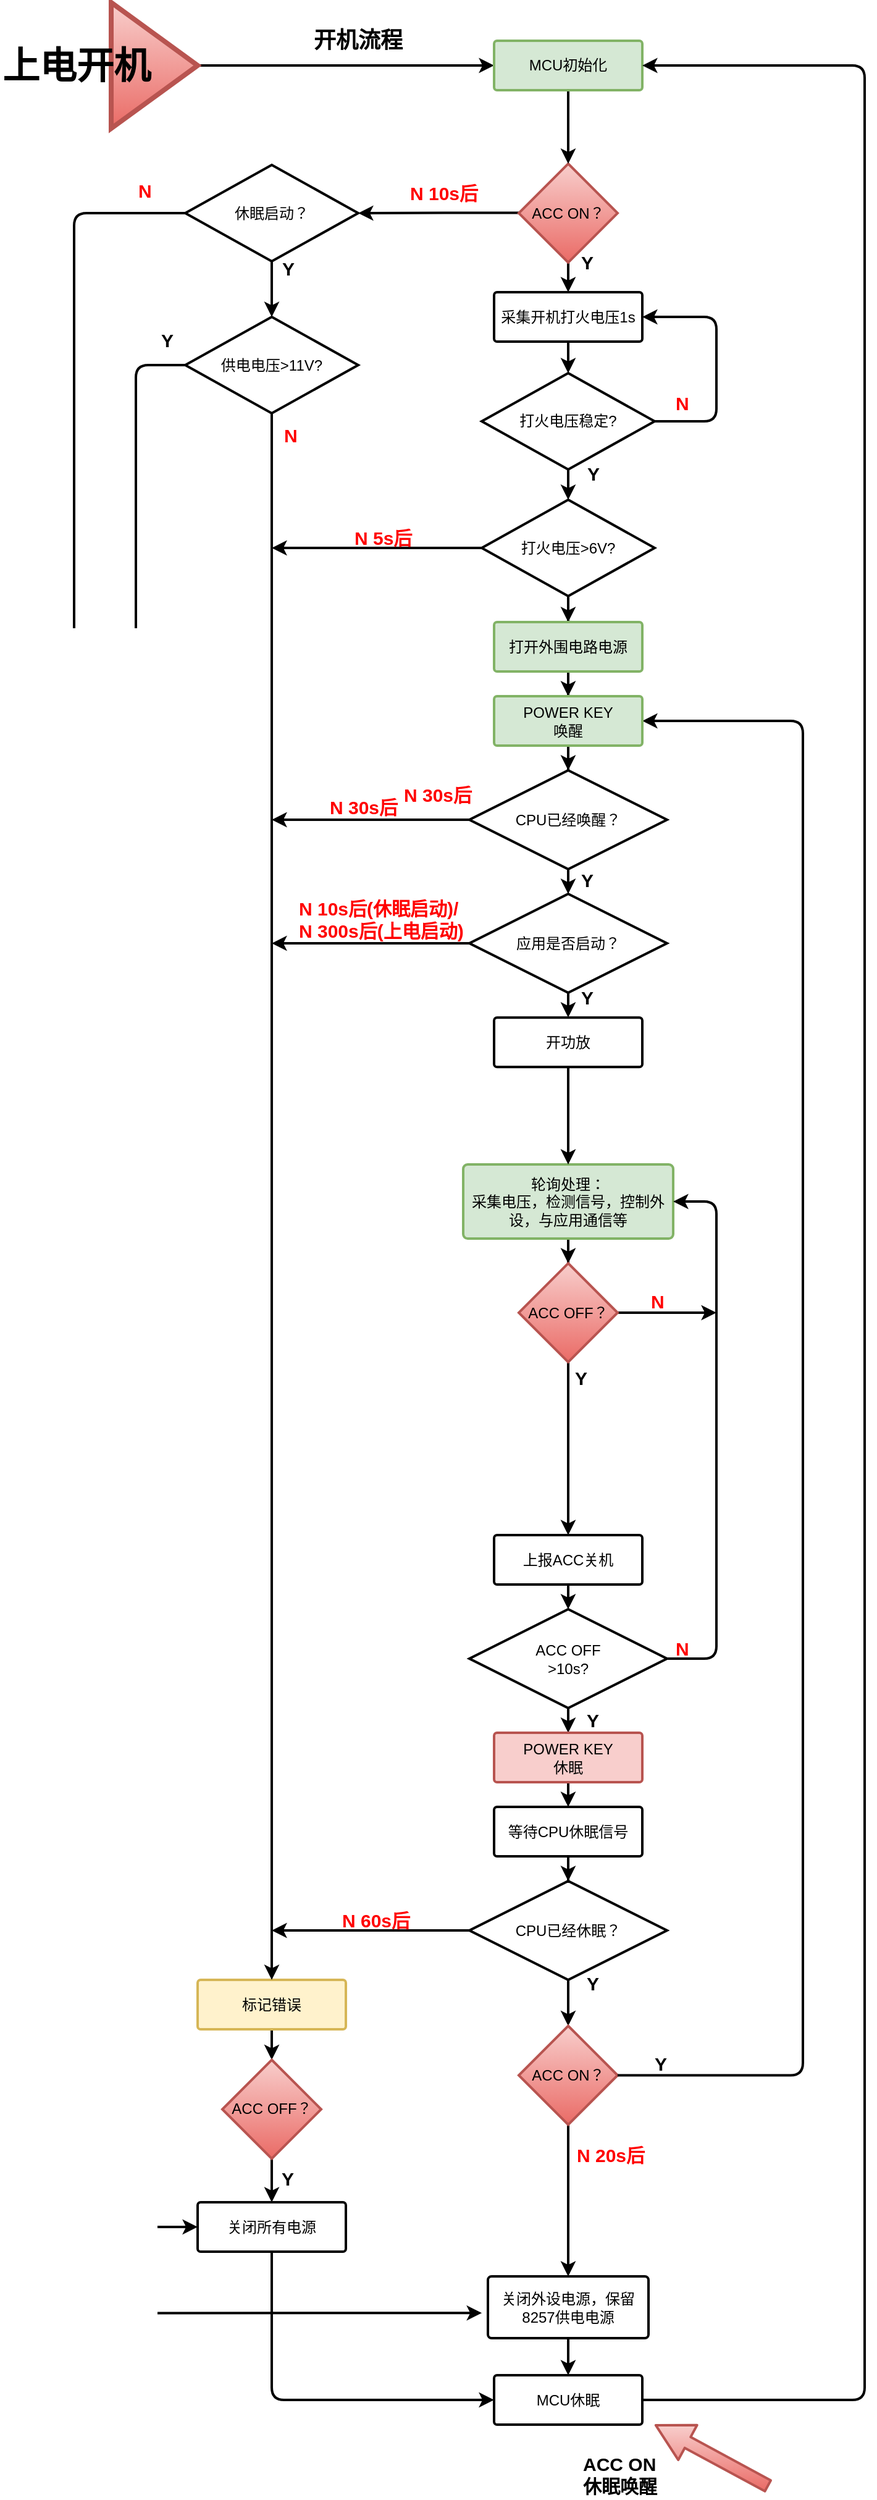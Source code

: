 <mxfile version="12.1.9" type="github" pages="2">
  <diagram id="gNadpmQkBz4rUAjaJOd1" name="第 1 页">
    <mxGraphModel dx="2370" dy="1243" grid="1" gridSize="10" guides="1" tooltips="1" connect="1" arrows="1" fold="1" page="1" pageScale="1" pageWidth="827" pageHeight="1169" math="0" shadow="0">
      <root>
        <mxCell id="0"/>
        <mxCell id="1" parent="0"/>
        <mxCell id="PELSdjq24ZXIvh4sQHzd-4" value="" style="edgeStyle=orthogonalEdgeStyle;rounded=0;orthogonalLoop=1;jettySize=auto;html=1;strokeWidth=2;entryX=0.5;entryY=0;entryDx=0;entryDy=0;entryPerimeter=0;" parent="1" source="PELSdjq24ZXIvh4sQHzd-6" target="PELSdjq24ZXIvh4sQHzd-79" edge="1">
          <mxGeometry relative="1" as="geometry">
            <mxPoint x="880" y="394.5" as="targetPoint"/>
          </mxGeometry>
        </mxCell>
        <mxCell id="PELSdjq24ZXIvh4sQHzd-5" value="" style="edgeStyle=orthogonalEdgeStyle;rounded=0;orthogonalLoop=1;jettySize=auto;html=1;strokeWidth=2;entryX=1;entryY=0.5;entryDx=0;entryDy=0;entryPerimeter=0;" parent="1" target="PELSdjq24ZXIvh4sQHzd-88" edge="1">
          <mxGeometry relative="1" as="geometry">
            <mxPoint x="714.69" y="329.603" as="targetPoint"/>
            <mxPoint x="845.207" y="330.293" as="sourcePoint"/>
            <Array as="points">
              <mxPoint x="780" y="330.5"/>
            </Array>
          </mxGeometry>
        </mxCell>
        <mxCell id="PELSdjq24ZXIvh4sQHzd-6" value="&lt;font style=&quot;vertical-align: inherit&quot;&gt;&lt;font style=&quot;vertical-align: inherit&quot;&gt;ACC ON？&lt;/font&gt;&lt;/font&gt;" style="rhombus;whiteSpace=wrap;html=1;strokeWidth=2;fillColor=#f8cecc;fontFamily=Helvetica;align=center;strokeColor=#b85450;gradientColor=#ea6b66;" parent="1" vertex="1">
          <mxGeometry x="840" y="290.5" width="80" height="80" as="geometry"/>
        </mxCell>
        <mxCell id="PELSdjq24ZXIvh4sQHzd-7" value="" style="edgeStyle=orthogonalEdgeStyle;rounded=0;orthogonalLoop=1;jettySize=auto;html=1;strokeWidth=2;" parent="1" source="PELSdjq24ZXIvh4sQHzd-8" edge="1">
          <mxGeometry relative="1" as="geometry">
            <mxPoint x="640" y="601.5" as="targetPoint"/>
          </mxGeometry>
        </mxCell>
        <mxCell id="PELSdjq24ZXIvh4sQHzd-8" value="&lt;font style=&quot;vertical-align: inherit&quot;&gt;&lt;font style=&quot;vertical-align: inherit&quot;&gt;&lt;font style=&quot;vertical-align: inherit&quot;&gt;&lt;font style=&quot;vertical-align: inherit&quot;&gt;&lt;font style=&quot;vertical-align: inherit&quot;&gt;&lt;font style=&quot;vertical-align: inherit&quot;&gt;&lt;font style=&quot;vertical-align: inherit&quot;&gt;&lt;font style=&quot;vertical-align: inherit&quot;&gt;打火电压&amp;gt;6V?&lt;/font&gt;&lt;/font&gt;&lt;/font&gt;&lt;/font&gt;&lt;/font&gt;&lt;/font&gt;&lt;/font&gt;&lt;/font&gt;" style="strokeWidth=2;html=1;shape=mxgraph.flowchart.decision;whiteSpace=wrap;fillColor=#ffffff;fontFamily=Helvetica;align=center;strokeColor=#000000;" parent="1" vertex="1">
          <mxGeometry x="810" y="562.5" width="140" height="78" as="geometry"/>
        </mxCell>
        <mxCell id="PELSdjq24ZXIvh4sQHzd-9" value="" style="edgeStyle=orthogonalEdgeStyle;rounded=0;orthogonalLoop=1;jettySize=auto;html=1;strokeWidth=2;" parent="1" source="PELSdjq24ZXIvh4sQHzd-8" edge="1">
          <mxGeometry relative="1" as="geometry">
            <mxPoint x="880" y="661.5" as="targetPoint"/>
          </mxGeometry>
        </mxCell>
        <mxCell id="PELSdjq24ZXIvh4sQHzd-10" value="" style="edgeStyle=orthogonalEdgeStyle;rounded=0;orthogonalLoop=1;jettySize=auto;html=1;strokeWidth=2;" parent="1" source="PELSdjq24ZXIvh4sQHzd-11" target="PELSdjq24ZXIvh4sQHzd-73" edge="1">
          <mxGeometry relative="1" as="geometry">
            <mxPoint x="880" y="781.5" as="targetPoint"/>
          </mxGeometry>
        </mxCell>
        <mxCell id="PELSdjq24ZXIvh4sQHzd-11" value="&lt;font style=&quot;vertical-align: inherit&quot;&gt;&lt;font style=&quot;vertical-align: inherit&quot;&gt;打开外围电路电源&lt;/font&gt;&lt;/font&gt;" style="strokeWidth=2;html=1;shape=mxgraph.flowchart.process;whiteSpace=wrap;fontFamily=Helvetica;align=center;fillColor=#d5e8d4;strokeColor=#82b366;" parent="1" vertex="1">
          <mxGeometry x="820" y="661.5" width="120" height="40" as="geometry"/>
        </mxCell>
        <mxCell id="PELSdjq24ZXIvh4sQHzd-12" style="edgeStyle=orthogonalEdgeStyle;rounded=0;html=1;endSize=6;jettySize=auto;orthogonalLoop=1;strokeWidth=2;fontFamily=Helvetica;" parent="1" source="PELSdjq24ZXIvh4sQHzd-14" edge="1">
          <mxGeometry relative="1" as="geometry">
            <mxPoint x="880" y="881.5" as="targetPoint"/>
          </mxGeometry>
        </mxCell>
        <mxCell id="PELSdjq24ZXIvh4sQHzd-13" value="" style="edgeStyle=orthogonalEdgeStyle;rounded=0;orthogonalLoop=1;jettySize=auto;html=1;strokeWidth=2;" parent="1" source="PELSdjq24ZXIvh4sQHzd-14" edge="1">
          <mxGeometry relative="1" as="geometry">
            <mxPoint x="640" y="821.5" as="targetPoint"/>
          </mxGeometry>
        </mxCell>
        <mxCell id="PELSdjq24ZXIvh4sQHzd-14" value="CPU已经唤醒？" style="strokeWidth=2;html=1;shape=mxgraph.flowchart.decision;whiteSpace=wrap;fillColor=#ffffff;fontFamily=Helvetica;align=center;strokeColor=#000000;" parent="1" vertex="1">
          <mxGeometry x="800" y="781.5" width="160" height="80" as="geometry"/>
        </mxCell>
        <mxCell id="PELSdjq24ZXIvh4sQHzd-15" value="Y" style="text;html=1;resizable=0;points=[];autosize=1;align=center;verticalAlign=middle;spacingTop=-4;fontFamily=Helvetica;labelPosition=center;verticalLabelPosition=middle;strokeWidth=2;fontSize=15;fontStyle=1" parent="1" vertex="1">
          <mxGeometry x="885" y="366.5" width="20" height="10" as="geometry"/>
        </mxCell>
        <mxCell id="PELSdjq24ZXIvh4sQHzd-16" value="&lt;span style=&quot;font-size: 15px&quot;&gt;&lt;font color=&quot;#ff0000&quot;&gt;N 10s后&lt;/font&gt;&lt;/span&gt;" style="text;html=1;resizable=0;points=[];autosize=1;align=left;verticalAlign=top;spacingTop=-4;fontFamily=Helvetica;strokeWidth=2;fontSize=15;fontStyle=1;fillColor=none;" parent="1" vertex="1">
          <mxGeometry x="750" y="303" width="70" height="20" as="geometry"/>
        </mxCell>
        <mxCell id="PELSdjq24ZXIvh4sQHzd-17" style="edgeStyle=orthogonalEdgeStyle;rounded=0;html=1;endSize=6;jettySize=auto;orthogonalLoop=1;strokeWidth=2;fontFamily=Helvetica;" parent="1" source="PELSdjq24ZXIvh4sQHzd-18" target="PELSdjq24ZXIvh4sQHzd-21" edge="1">
          <mxGeometry relative="1" as="geometry"/>
        </mxCell>
        <mxCell id="PELSdjq24ZXIvh4sQHzd-18" value="&lt;font style=&quot;vertical-align: inherit&quot;&gt;&lt;font style=&quot;vertical-align: inherit&quot;&gt;&lt;font style=&quot;vertical-align: inherit&quot;&gt;&lt;font style=&quot;vertical-align: inherit&quot;&gt;轮询处理：&lt;br&gt;采集电压，检测信号，控制外设，与应用通信等&lt;/font&gt;&lt;/font&gt;&lt;/font&gt;&lt;/font&gt;" style="strokeWidth=2;html=1;shape=mxgraph.flowchart.process;whiteSpace=wrap;fillColor=#d5e8d4;fontFamily=Helvetica;align=center;strokeColor=#82b366;" parent="1" vertex="1">
          <mxGeometry x="795" y="1100.5" width="170" height="60" as="geometry"/>
        </mxCell>
        <mxCell id="PELSdjq24ZXIvh4sQHzd-19" style="edgeStyle=orthogonalEdgeStyle;rounded=0;html=1;entryX=0.5;entryY=0;entryPerimeter=0;endSize=6;jettySize=auto;orthogonalLoop=1;strokeWidth=2;fontFamily=Helvetica;fontSize=15;" parent="1" source="PELSdjq24ZXIvh4sQHzd-21" target="PELSdjq24ZXIvh4sQHzd-24" edge="1">
          <mxGeometry relative="1" as="geometry">
            <mxPoint x="879.833" y="1470.167" as="targetPoint"/>
          </mxGeometry>
        </mxCell>
        <mxCell id="PELSdjq24ZXIvh4sQHzd-128" value="" style="edgeStyle=orthogonalEdgeStyle;rounded=0;orthogonalLoop=1;jettySize=auto;html=1;strokeWidth=2;" parent="1" source="PELSdjq24ZXIvh4sQHzd-21" edge="1">
          <mxGeometry relative="1" as="geometry">
            <mxPoint x="1000" y="1220.5" as="targetPoint"/>
          </mxGeometry>
        </mxCell>
        <mxCell id="PELSdjq24ZXIvh4sQHzd-21" value="&lt;font style=&quot;vertical-align: inherit&quot;&gt;&lt;font style=&quot;vertical-align: inherit&quot;&gt;&lt;font style=&quot;vertical-align: inherit&quot;&gt;&lt;font style=&quot;vertical-align: inherit&quot;&gt;ACC OFF？&lt;/font&gt;&lt;/font&gt;&lt;/font&gt;&lt;/font&gt;" style="rhombus;whiteSpace=wrap;html=1;strokeWidth=2;fillColor=#f8cecc;fontFamily=Helvetica;align=center;strokeColor=#b85450;gradientColor=#ea6b66;" parent="1" vertex="1">
          <mxGeometry x="840" y="1180.5" width="80" height="80" as="geometry"/>
        </mxCell>
        <mxCell id="PELSdjq24ZXIvh4sQHzd-22" style="edgeStyle=orthogonalEdgeStyle;rounded=1;html=1;entryX=0.5;entryY=0;endSize=6;jettySize=auto;orthogonalLoop=1;strokeWidth=2;fontFamily=Helvetica;fontSize=15;exitX=0.5;exitY=1;exitDx=0;exitDy=0;exitPerimeter=0;entryDx=0;entryDy=0;entryPerimeter=0;" parent="1" source="PELSdjq24ZXIvh4sQHzd-50" target="PELSdjq24ZXIvh4sQHzd-43" edge="1">
          <mxGeometry relative="1" as="geometry">
            <mxPoint x="879.759" y="1560.259" as="sourcePoint"/>
            <mxPoint x="879.944" y="1580.556" as="targetPoint"/>
          </mxGeometry>
        </mxCell>
        <mxCell id="PELSdjq24ZXIvh4sQHzd-23" style="edgeStyle=orthogonalEdgeStyle;rounded=1;html=1;entryX=0.5;entryY=0;endSize=6;jettySize=auto;orthogonalLoop=1;strokeWidth=2;fontFamily=Helvetica;fontSize=15;entryDx=0;entryDy=0;entryPerimeter=0;" parent="1" source="PELSdjq24ZXIvh4sQHzd-24" target="PELSdjq24ZXIvh4sQHzd-50" edge="1">
          <mxGeometry relative="1" as="geometry">
            <mxPoint x="879.759" y="1480.431" as="targetPoint"/>
          </mxGeometry>
        </mxCell>
        <mxCell id="PELSdjq24ZXIvh4sQHzd-24" value="上报ACC关机" style="strokeWidth=2;html=1;shape=mxgraph.flowchart.process;whiteSpace=wrap;fontFamily=Helvetica;align=center;" parent="1" vertex="1">
          <mxGeometry x="820" y="1400.5" width="120" height="40" as="geometry"/>
        </mxCell>
        <mxCell id="PELSdjq24ZXIvh4sQHzd-25" value="MCU休眠" style="strokeWidth=2;html=1;shape=mxgraph.flowchart.process;whiteSpace=wrap;fillColor=none;fontFamily=Helvetica;align=center;strokeColor=#000000;" parent="1" vertex="1">
          <mxGeometry x="820" y="2080.5" width="120" height="40" as="geometry"/>
        </mxCell>
        <mxCell id="PELSdjq24ZXIvh4sQHzd-26" value="" style="edgeStyle=orthogonalEdgeStyle;rounded=0;orthogonalLoop=1;jettySize=auto;html=1;strokeWidth=2;" parent="1" source="PELSdjq24ZXIvh4sQHzd-27" target="PELSdjq24ZXIvh4sQHzd-55" edge="1">
          <mxGeometry relative="1" as="geometry"/>
        </mxCell>
        <mxCell id="PELSdjq24ZXIvh4sQHzd-27" value="&lt;font style=&quot;vertical-align: inherit&quot;&gt;&lt;font style=&quot;vertical-align: inherit&quot;&gt;&lt;font style=&quot;vertical-align: inherit&quot;&gt;&lt;font style=&quot;vertical-align: inherit&quot;&gt;等待CPU休眠信号&lt;/font&gt;&lt;/font&gt;&lt;/font&gt;&lt;/font&gt;" style="strokeWidth=2;html=1;shape=mxgraph.flowchart.process;whiteSpace=wrap;fontFamily=Helvetica;align=center;" parent="1" vertex="1">
          <mxGeometry x="820" y="1620.5" width="120" height="40" as="geometry"/>
        </mxCell>
        <mxCell id="PELSdjq24ZXIvh4sQHzd-28" value="" style="edgeStyle=orthogonalEdgeStyle;rounded=0;orthogonalLoop=1;jettySize=auto;html=1;strokeWidth=2;entryX=0.5;entryY=0;entryDx=0;entryDy=0;entryPerimeter=0;" parent="1" source="PELSdjq24ZXIvh4sQHzd-29" target="PELSdjq24ZXIvh4sQHzd-25" edge="1">
          <mxGeometry relative="1" as="geometry">
            <mxPoint x="880" y="2253" as="targetPoint"/>
          </mxGeometry>
        </mxCell>
        <mxCell id="PELSdjq24ZXIvh4sQHzd-29" value="关闭外设电源，保留8257供电电源" style="strokeWidth=2;html=1;shape=mxgraph.flowchart.process;whiteSpace=wrap;fillColor=none;fontFamily=Helvetica;align=center;strokeColor=#000000;" parent="1" vertex="1">
          <mxGeometry x="815" y="2000.5" width="130" height="50" as="geometry"/>
        </mxCell>
        <mxCell id="PELSdjq24ZXIvh4sQHzd-30" value="Y" style="text;html=1;resizable=0;points=[];autosize=1;align=center;verticalAlign=middle;spacingTop=-4;fontFamily=Helvetica;labelPosition=center;verticalLabelPosition=middle;strokeWidth=2;fontSize=15;fontStyle=1" parent="1" vertex="1">
          <mxGeometry x="890" y="538" width="20" height="10" as="geometry"/>
        </mxCell>
        <mxCell id="PELSdjq24ZXIvh4sQHzd-31" value="" style="shape=flexArrow;endArrow=classic;html=1;fillColor=#f8cecc;strokeWidth=2;fontFamily=Helvetica;fontSize=15;strokeColor=#b85450;gradientColor=#ea6b66;width=9;endSize=9.13;" parent="1" edge="1">
          <mxGeometry width="50" height="50" relative="1" as="geometry">
            <mxPoint x="1042.5" y="2170.5" as="sourcePoint"/>
            <mxPoint x="950" y="2120.5" as="targetPoint"/>
          </mxGeometry>
        </mxCell>
        <mxCell id="PELSdjq24ZXIvh4sQHzd-32" value="&lt;b&gt;&lt;font style=&quot;vertical-align: inherit&quot;&gt;&lt;font style=&quot;vertical-align: inherit&quot;&gt;ACC ON&lt;br&gt;休眠唤醒&lt;br&gt;&lt;/font&gt;&lt;/font&gt;&lt;/b&gt;" style="text;html=1;resizable=0;points=[];autosize=1;align=left;verticalAlign=top;spacingTop=-4;fontSize=15;fontFamily=Helvetica;" parent="1" vertex="1">
          <mxGeometry x="890" y="2140.5" width="80" height="40" as="geometry"/>
        </mxCell>
        <mxCell id="PELSdjq24ZXIvh4sQHzd-33" style="edgeStyle=orthogonalEdgeStyle;rounded=0;html=1;endSize=6;jettySize=auto;orthogonalLoop=1;strokeWidth=2;fontFamily=Helvetica;fontSize=15;entryX=0;entryY=0.5;entryPerimeter=0;" parent="1" source="PELSdjq24ZXIvh4sQHzd-34" target="PELSdjq24ZXIvh4sQHzd-37" edge="1">
          <mxGeometry relative="1" as="geometry">
            <mxPoint x="675" y="241" as="targetPoint"/>
          </mxGeometry>
        </mxCell>
        <mxCell id="PELSdjq24ZXIvh4sQHzd-34" value="" style="triangle;whiteSpace=wrap;html=1;labelBackgroundColor=none;strokeColor=#b85450;strokeWidth=4;fillColor=#f8cecc;gradientColor=#ea6b66;fontFamily=Helvetica;fontSize=15;align=center;" parent="1" vertex="1">
          <mxGeometry x="510" y="160" width="70" height="102" as="geometry"/>
        </mxCell>
        <mxCell id="PELSdjq24ZXIvh4sQHzd-35" value="&lt;b&gt;&lt;font style=&quot;font-size: 30px&quot;&gt;上电开机&lt;/font&gt;&lt;/b&gt;" style="text;html=1;resizable=0;points=[];autosize=1;align=left;verticalAlign=top;spacingTop=-4;fontSize=15;fontFamily=Helvetica;" parent="1" vertex="1">
          <mxGeometry x="420" y="191" width="140" height="20" as="geometry"/>
        </mxCell>
        <mxCell id="PELSdjq24ZXIvh4sQHzd-36" style="edgeStyle=orthogonalEdgeStyle;rounded=0;html=1;endSize=6;jettySize=auto;orthogonalLoop=1;strokeWidth=2;fontFamily=Helvetica;fontSize=15;entryX=0.5;entryY=0;entryDx=0;entryDy=0;" parent="1" source="PELSdjq24ZXIvh4sQHzd-37" target="PELSdjq24ZXIvh4sQHzd-6" edge="1">
          <mxGeometry relative="1" as="geometry">
            <mxPoint x="880" y="250.5" as="targetPoint"/>
          </mxGeometry>
        </mxCell>
        <mxCell id="PELSdjq24ZXIvh4sQHzd-37" value="MCU初始化" style="strokeWidth=2;html=1;shape=mxgraph.flowchart.process;whiteSpace=wrap;fillColor=#d5e8d4;fontFamily=Helvetica;align=center;strokeColor=#82b366;" parent="1" vertex="1">
          <mxGeometry x="820" y="191" width="120" height="40" as="geometry"/>
        </mxCell>
        <mxCell id="PELSdjq24ZXIvh4sQHzd-38" value="&lt;b&gt;&lt;font style=&quot;font-size: 18px&quot;&gt;开机流程&lt;/font&gt;&lt;/b&gt;" style="text;html=1;strokeColor=none;fillColor=none;align=center;verticalAlign=middle;whiteSpace=wrap;rounded=0;labelBackgroundColor=none;fontFamily=Helvetica;fontSize=15;" parent="1" vertex="1">
          <mxGeometry x="665" y="176" width="90" height="30" as="geometry"/>
        </mxCell>
        <mxCell id="PELSdjq24ZXIvh4sQHzd-39" value="Y" style="text;html=1;resizable=0;points=[];autosize=1;align=center;verticalAlign=middle;spacingTop=-4;fontFamily=Helvetica;labelPosition=center;verticalLabelPosition=middle;strokeWidth=2;fontSize=15;fontStyle=1" parent="1" vertex="1">
          <mxGeometry x="885" y="961.5" width="20" height="10" as="geometry"/>
        </mxCell>
        <mxCell id="PELSdjq24ZXIvh4sQHzd-42" value="" style="edgeStyle=orthogonalEdgeStyle;rounded=0;orthogonalLoop=1;jettySize=auto;html=1;strokeWidth=2;" parent="1" source="PELSdjq24ZXIvh4sQHzd-43" edge="1">
          <mxGeometry relative="1" as="geometry">
            <mxPoint x="880" y="1620.5" as="targetPoint"/>
          </mxGeometry>
        </mxCell>
        <mxCell id="PELSdjq24ZXIvh4sQHzd-43" value="&lt;span&gt;&lt;font style=&quot;vertical-align: inherit&quot;&gt;&lt;font style=&quot;vertical-align: inherit&quot;&gt;POWER KEY&lt;br&gt;休眠&lt;br&gt;&lt;/font&gt;&lt;/font&gt;&lt;/span&gt;" style="strokeWidth=2;html=1;shape=mxgraph.flowchart.process;whiteSpace=wrap;fillColor=#f8cecc;fontFamily=Helvetica;align=center;strokeColor=#b85450;" parent="1" vertex="1">
          <mxGeometry x="820" y="1560.5" width="120" height="40" as="geometry"/>
        </mxCell>
        <mxCell id="PELSdjq24ZXIvh4sQHzd-44" value="&lt;font color=&quot;#ff0000&quot;&gt;N&lt;/font&gt;" style="text;html=1;resizable=0;points=[];autosize=1;align=left;verticalAlign=top;spacingTop=-4;fontFamily=Helvetica;fontSize=15;fontStyle=1" parent="1" vertex="1">
          <mxGeometry x="965" y="1480.5" width="30" height="20" as="geometry"/>
        </mxCell>
        <mxCell id="PELSdjq24ZXIvh4sQHzd-45" style="edgeStyle=orthogonalEdgeStyle;rounded=0;html=1;jettySize=auto;orthogonalLoop=1;strokeWidth=2;" parent="1" source="PELSdjq24ZXIvh4sQHzd-47" edge="1">
          <mxGeometry relative="1" as="geometry">
            <mxPoint x="880" y="981.5" as="targetPoint"/>
          </mxGeometry>
        </mxCell>
        <mxCell id="PELSdjq24ZXIvh4sQHzd-46" value="" style="edgeStyle=orthogonalEdgeStyle;rounded=0;orthogonalLoop=1;jettySize=auto;html=1;strokeWidth=2;" parent="1" source="PELSdjq24ZXIvh4sQHzd-47" edge="1">
          <mxGeometry relative="1" as="geometry">
            <mxPoint x="640" y="921.5" as="targetPoint"/>
          </mxGeometry>
        </mxCell>
        <mxCell id="PELSdjq24ZXIvh4sQHzd-47" value="应用是否启动？" style="strokeWidth=2;html=1;shape=mxgraph.flowchart.decision;whiteSpace=wrap;fillColor=#ffffff;fontFamily=Helvetica;align=center;strokeColor=#000000;" parent="1" vertex="1">
          <mxGeometry x="800" y="881.5" width="160" height="80" as="geometry"/>
        </mxCell>
        <mxCell id="PELSdjq24ZXIvh4sQHzd-48" value="" style="edgeStyle=orthogonalEdgeStyle;rounded=0;html=1;jettySize=auto;orthogonalLoop=1;strokeWidth=2;entryX=0.5;entryY=0;entryPerimeter=0;" parent="1" source="PELSdjq24ZXIvh4sQHzd-49" target="PELSdjq24ZXIvh4sQHzd-18" edge="1">
          <mxGeometry relative="1" as="geometry">
            <mxPoint x="880" y="1180.643" as="targetPoint"/>
          </mxGeometry>
        </mxCell>
        <mxCell id="PELSdjq24ZXIvh4sQHzd-49" value="开功放" style="strokeWidth=2;html=1;shape=mxgraph.flowchart.process;whiteSpace=wrap;fontFamily=Helvetica;align=center;" parent="1" vertex="1">
          <mxGeometry x="820" y="981.643" width="120" height="40" as="geometry"/>
        </mxCell>
        <mxCell id="PELSdjq24ZXIvh4sQHzd-50" value="ACC OFF&lt;br&gt;&amp;gt;10s?&lt;br&gt;" style="strokeWidth=2;html=1;shape=mxgraph.flowchart.decision;whiteSpace=wrap;fillColor=#ffffff;fontFamily=Helvetica;align=center;strokeColor=#000000;" parent="1" vertex="1">
          <mxGeometry x="800" y="1460.5" width="160" height="80" as="geometry"/>
        </mxCell>
        <mxCell id="PELSdjq24ZXIvh4sQHzd-51" value="" style="edgeStyle=elbowEdgeStyle;elbow=horizontal;endArrow=classic;html=1;strokeWidth=2;entryX=1;entryY=0.5;entryDx=0;entryDy=0;exitX=1;exitY=0.5;exitDx=0;exitDy=0;exitPerimeter=0;entryPerimeter=0;" parent="1" source="PELSdjq24ZXIvh4sQHzd-50" target="PELSdjq24ZXIvh4sQHzd-18" edge="1">
          <mxGeometry width="50" height="50" relative="1" as="geometry">
            <mxPoint x="960" y="1480.5" as="sourcePoint"/>
            <mxPoint x="920" y="1270.5" as="targetPoint"/>
            <Array as="points">
              <mxPoint x="1000" y="1440.5"/>
            </Array>
          </mxGeometry>
        </mxCell>
        <mxCell id="PELSdjq24ZXIvh4sQHzd-52" value="Y" style="text;html=1;resizable=0;points=[];autosize=1;align=center;verticalAlign=middle;spacingTop=-4;fontFamily=Helvetica;labelPosition=center;verticalLabelPosition=middle;strokeWidth=2;fontSize=15;fontStyle=1" parent="1" vertex="1">
          <mxGeometry x="885" y="866.5" width="20" height="10" as="geometry"/>
        </mxCell>
        <mxCell id="PELSdjq24ZXIvh4sQHzd-53" value="" style="edgeStyle=orthogonalEdgeStyle;rounded=0;orthogonalLoop=1;jettySize=auto;html=1;strokeWidth=2;" parent="1" source="PELSdjq24ZXIvh4sQHzd-55" edge="1">
          <mxGeometry relative="1" as="geometry">
            <mxPoint x="640" y="1720.5" as="targetPoint"/>
          </mxGeometry>
        </mxCell>
        <mxCell id="PELSdjq24ZXIvh4sQHzd-54" value="" style="edgeStyle=orthogonalEdgeStyle;rounded=0;orthogonalLoop=1;jettySize=auto;html=1;strokeWidth=2;" parent="1" source="PELSdjq24ZXIvh4sQHzd-55" target="PELSdjq24ZXIvh4sQHzd-63" edge="1">
          <mxGeometry relative="1" as="geometry"/>
        </mxCell>
        <mxCell id="PELSdjq24ZXIvh4sQHzd-55" value="&lt;font style=&quot;vertical-align: inherit&quot;&gt;&lt;font style=&quot;vertical-align: inherit&quot;&gt;CPU已经休眠？&lt;/font&gt;&lt;/font&gt;&lt;br&gt;" style="strokeWidth=2;html=1;shape=mxgraph.flowchart.decision;whiteSpace=wrap;fillColor=#ffffff;fontFamily=Helvetica;align=center;strokeColor=#000000;" parent="1" vertex="1">
          <mxGeometry x="800" y="1680.5" width="160" height="80" as="geometry"/>
        </mxCell>
        <mxCell id="PELSdjq24ZXIvh4sQHzd-56" value="Y" style="text;html=1;strokeColor=none;fillColor=none;align=center;verticalAlign=middle;whiteSpace=wrap;rounded=0;labelBackgroundColor=none;fontFamily=Helvetica;fontSize=15;fontStyle=1" parent="1" vertex="1">
          <mxGeometry x="880" y="1753" width="40" height="20" as="geometry"/>
        </mxCell>
        <mxCell id="PELSdjq24ZXIvh4sQHzd-57" value="" style="edgeStyle=orthogonalEdgeStyle;rounded=0;orthogonalLoop=1;jettySize=auto;html=1;strokeWidth=2;entryX=0.5;entryY=0;entryDx=0;entryDy=0;" parent="1" source="PELSdjq24ZXIvh4sQHzd-58" target="PELSdjq24ZXIvh4sQHzd-60" edge="1">
          <mxGeometry relative="1" as="geometry">
            <mxPoint x="762.5" y="2023" as="targetPoint"/>
          </mxGeometry>
        </mxCell>
        <mxCell id="PELSdjq24ZXIvh4sQHzd-58" value="&lt;font style=&quot;vertical-align: inherit&quot;&gt;&lt;font style=&quot;vertical-align: inherit&quot;&gt;标记错误&lt;/font&gt;&lt;/font&gt;" style="strokeWidth=2;html=1;shape=mxgraph.flowchart.process;whiteSpace=wrap;fillColor=#fff2cc;fontFamily=Helvetica;align=center;strokeColor=#d6b656;" parent="1" vertex="1">
          <mxGeometry x="580" y="1760.5" width="120" height="40" as="geometry"/>
        </mxCell>
        <mxCell id="PELSdjq24ZXIvh4sQHzd-59" value="" style="edgeStyle=orthogonalEdgeStyle;rounded=0;orthogonalLoop=1;jettySize=auto;html=1;strokeWidth=2;entryX=0.5;entryY=0;entryDx=0;entryDy=0;entryPerimeter=0;" parent="1" source="PELSdjq24ZXIvh4sQHzd-60" target="PELSdjq24ZXIvh4sQHzd-76" edge="1">
          <mxGeometry relative="1" as="geometry">
            <mxPoint x="705.5" y="2010.5" as="targetPoint"/>
            <Array as="points"/>
          </mxGeometry>
        </mxCell>
        <mxCell id="PELSdjq24ZXIvh4sQHzd-60" value="&lt;font style=&quot;vertical-align: inherit&quot;&gt;&lt;font style=&quot;vertical-align: inherit&quot;&gt;ACC OFF？&lt;/font&gt;&lt;/font&gt;" style="rhombus;whiteSpace=wrap;html=1;strokeWidth=2;fillColor=#f8cecc;fontFamily=Helvetica;align=center;strokeColor=#b85450;gradientColor=#ea6b66;" parent="1" vertex="1">
          <mxGeometry x="600" y="1825.259" width="80" height="80" as="geometry"/>
        </mxCell>
        <mxCell id="PELSdjq24ZXIvh4sQHzd-61" value="&lt;font color=&quot;#ff0000&quot;&gt;N 60s后&lt;/font&gt;" style="text;html=1;resizable=0;points=[];autosize=1;align=left;verticalAlign=top;spacingTop=-4;fontFamily=Helvetica;fontSize=15;fontStyle=1" parent="1" vertex="1">
          <mxGeometry x="695" y="1700.5" width="70" height="20" as="geometry"/>
        </mxCell>
        <mxCell id="PELSdjq24ZXIvh4sQHzd-140" value="" style="edgeStyle=orthogonalEdgeStyle;rounded=0;orthogonalLoop=1;jettySize=auto;html=1;strokeWidth=2;entryX=0.5;entryY=0;entryDx=0;entryDy=0;entryPerimeter=0;" parent="1" source="PELSdjq24ZXIvh4sQHzd-63" target="PELSdjq24ZXIvh4sQHzd-29" edge="1">
          <mxGeometry relative="1" as="geometry">
            <mxPoint x="880" y="1957.759" as="targetPoint"/>
          </mxGeometry>
        </mxCell>
        <mxCell id="PELSdjq24ZXIvh4sQHzd-63" value="&lt;font style=&quot;vertical-align: inherit&quot;&gt;&lt;font style=&quot;vertical-align: inherit&quot;&gt;ACC ON？&lt;/font&gt;&lt;/font&gt;" style="rhombus;whiteSpace=wrap;html=1;strokeWidth=2;fillColor=#f8cecc;fontFamily=Helvetica;align=center;strokeColor=#b85450;gradientColor=#ea6b66;" parent="1" vertex="1">
          <mxGeometry x="840" y="1797.759" width="80" height="80" as="geometry"/>
        </mxCell>
        <mxCell id="PELSdjq24ZXIvh4sQHzd-64" value="Y" style="text;html=1;strokeColor=none;fillColor=none;align=center;verticalAlign=middle;whiteSpace=wrap;rounded=0;labelBackgroundColor=none;fontFamily=Helvetica;fontSize=15;fontStyle=1" parent="1" vertex="1">
          <mxGeometry x="880" y="1540" width="40" height="20" as="geometry"/>
        </mxCell>
        <mxCell id="PELSdjq24ZXIvh4sQHzd-65" value="" style="edgeStyle=elbowEdgeStyle;elbow=horizontal;endArrow=classic;html=1;strokeWidth=2;exitX=1;exitY=0.5;exitDx=0;exitDy=0;entryX=1;entryY=0.5;entryDx=0;entryDy=0;entryPerimeter=0;" parent="1" source="PELSdjq24ZXIvh4sQHzd-63" target="PELSdjq24ZXIvh4sQHzd-73" edge="1">
          <mxGeometry width="50" height="50" relative="1" as="geometry">
            <mxPoint x="1005.19" y="1860.431" as="sourcePoint"/>
            <mxPoint x="943" y="660.5" as="targetPoint"/>
            <Array as="points">
              <mxPoint x="1070" y="1290.5"/>
              <mxPoint x="1060" y="699.5"/>
              <mxPoint x="1060" y="1210.5"/>
              <mxPoint x="1050" y="1210.5"/>
              <mxPoint x="1040" y="1030.5"/>
              <mxPoint x="1050" y="1030.5"/>
              <mxPoint x="1040" y="1310.5"/>
              <mxPoint x="1045.5" y="1790.5"/>
            </Array>
          </mxGeometry>
        </mxCell>
        <mxCell id="PELSdjq24ZXIvh4sQHzd-67" value="Y" style="text;html=1;strokeColor=none;fillColor=none;align=center;verticalAlign=middle;whiteSpace=wrap;rounded=0;labelBackgroundColor=none;fontFamily=Helvetica;fontSize=15;fontStyle=1" parent="1" vertex="1">
          <mxGeometry x="935" y="1818" width="40" height="20" as="geometry"/>
        </mxCell>
        <mxCell id="PELSdjq24ZXIvh4sQHzd-69" value="Y" style="text;html=1;strokeColor=none;fillColor=none;align=center;verticalAlign=middle;whiteSpace=wrap;rounded=0;labelBackgroundColor=none;fontFamily=Helvetica;fontSize=15;fontStyle=1" parent="1" vertex="1">
          <mxGeometry x="632.5" y="1910.5" width="40" height="20" as="geometry"/>
        </mxCell>
        <mxCell id="PELSdjq24ZXIvh4sQHzd-70" value="Y" style="text;html=1;resizable=0;points=[];autosize=1;align=center;verticalAlign=middle;spacingTop=-4;fontFamily=Helvetica;labelPosition=center;verticalLabelPosition=middle;strokeWidth=2;fontSize=15;fontStyle=1" parent="1" vertex="1">
          <mxGeometry x="880" y="1270" width="20" height="10" as="geometry"/>
        </mxCell>
        <mxCell id="PELSdjq24ZXIvh4sQHzd-71" value="&lt;font color=&quot;#ff0000&quot;&gt;N&lt;/font&gt;" style="text;html=1;resizable=0;points=[];autosize=1;align=left;verticalAlign=top;spacingTop=-4;fontFamily=Helvetica;fontSize=15;fontStyle=1" parent="1" vertex="1">
          <mxGeometry x="945" y="1200" width="30" height="20" as="geometry"/>
        </mxCell>
        <mxCell id="PELSdjq24ZXIvh4sQHzd-72" value="" style="edgeStyle=orthogonalEdgeStyle;rounded=0;orthogonalLoop=1;jettySize=auto;html=1;strokeWidth=2;" parent="1" source="PELSdjq24ZXIvh4sQHzd-73" target="PELSdjq24ZXIvh4sQHzd-14" edge="1">
          <mxGeometry relative="1" as="geometry"/>
        </mxCell>
        <mxCell id="PELSdjq24ZXIvh4sQHzd-73" value="POWER KEY&lt;br&gt;唤醒" style="strokeWidth=2;html=1;shape=mxgraph.flowchart.process;whiteSpace=wrap;fillColor=#d5e8d4;fontFamily=Helvetica;align=center;strokeColor=#82b366;" parent="1" vertex="1">
          <mxGeometry x="820" y="721.5" width="120" height="40" as="geometry"/>
        </mxCell>
        <mxCell id="PELSdjq24ZXIvh4sQHzd-76" value="关闭所有电源&lt;br&gt;" style="strokeWidth=2;html=1;shape=mxgraph.flowchart.process;whiteSpace=wrap;fillColor=none;fontFamily=Helvetica;align=center;strokeColor=#000000;" parent="1" vertex="1">
          <mxGeometry x="580" y="1940.5" width="120" height="40" as="geometry"/>
        </mxCell>
        <mxCell id="PELSdjq24ZXIvh4sQHzd-77" value="" style="edgeStyle=segmentEdgeStyle;endArrow=classic;html=1;strokeWidth=2;entryX=0;entryY=0.5;entryDx=0;entryDy=0;entryPerimeter=0;exitX=0.5;exitY=1;exitDx=0;exitDy=0;exitPerimeter=0;" parent="1" source="PELSdjq24ZXIvh4sQHzd-76" target="PELSdjq24ZXIvh4sQHzd-25" edge="1">
          <mxGeometry width="50" height="50" relative="1" as="geometry">
            <mxPoint x="645" y="1991" as="sourcePoint"/>
            <mxPoint x="800" y="2021" as="targetPoint"/>
            <Array as="points">
              <mxPoint x="640" y="2100.5"/>
            </Array>
          </mxGeometry>
        </mxCell>
        <mxCell id="PELSdjq24ZXIvh4sQHzd-78" value="" style="edgeStyle=orthogonalEdgeStyle;rounded=0;orthogonalLoop=1;jettySize=auto;html=1;strokeWidth=2;" parent="1" source="PELSdjq24ZXIvh4sQHzd-79" edge="1">
          <mxGeometry relative="1" as="geometry">
            <mxPoint x="880" y="460" as="targetPoint"/>
          </mxGeometry>
        </mxCell>
        <mxCell id="PELSdjq24ZXIvh4sQHzd-79" value="&lt;font style=&quot;vertical-align: inherit&quot;&gt;&lt;font style=&quot;vertical-align: inherit&quot;&gt;采集开机打火电压1s&lt;/font&gt;&lt;/font&gt;" style="strokeWidth=2;html=1;shape=mxgraph.flowchart.process;whiteSpace=wrap;fontFamily=Helvetica;align=center;" parent="1" vertex="1">
          <mxGeometry x="820" y="394.5" width="120" height="40" as="geometry"/>
        </mxCell>
        <mxCell id="PELSdjq24ZXIvh4sQHzd-81" value="&lt;font style=&quot;vertical-align: inherit&quot;&gt;&lt;font style=&quot;vertical-align: inherit&quot;&gt;&lt;font style=&quot;vertical-align: inherit&quot;&gt;&lt;font style=&quot;vertical-align: inherit&quot;&gt;&lt;font style=&quot;vertical-align: inherit&quot;&gt;&lt;font style=&quot;vertical-align: inherit&quot;&gt;&lt;font style=&quot;vertical-align: inherit&quot;&gt;&lt;font style=&quot;vertical-align: inherit&quot;&gt;供电电压&amp;gt;11V?&lt;/font&gt;&lt;/font&gt;&lt;/font&gt;&lt;/font&gt;&lt;/font&gt;&lt;/font&gt;&lt;/font&gt;&lt;/font&gt;" style="strokeWidth=2;html=1;shape=mxgraph.flowchart.decision;whiteSpace=wrap;fillColor=#ffffff;fontFamily=Helvetica;align=center;strokeColor=#000000;" parent="1" vertex="1">
          <mxGeometry x="570" y="414.5" width="140" height="78" as="geometry"/>
        </mxCell>
        <mxCell id="PELSdjq24ZXIvh4sQHzd-87" value="" style="edgeStyle=orthogonalEdgeStyle;rounded=0;orthogonalLoop=1;jettySize=auto;html=1;strokeWidth=2;" parent="1" source="PELSdjq24ZXIvh4sQHzd-88" target="PELSdjq24ZXIvh4sQHzd-81" edge="1">
          <mxGeometry relative="1" as="geometry"/>
        </mxCell>
        <mxCell id="PELSdjq24ZXIvh4sQHzd-88" value="休眠启动？" style="strokeWidth=2;html=1;shape=mxgraph.flowchart.decision;whiteSpace=wrap;fillColor=#ffffff;fontFamily=Helvetica;align=center;strokeColor=#000000;" parent="1" vertex="1">
          <mxGeometry x="570" y="291.5" width="140" height="78" as="geometry"/>
        </mxCell>
        <mxCell id="PELSdjq24ZXIvh4sQHzd-90" value="" style="edgeStyle=orthogonalEdgeStyle;rounded=0;orthogonalLoop=1;jettySize=auto;html=1;strokeWidth=2;entryX=0.5;entryY=0;entryDx=0;entryDy=0;entryPerimeter=0;exitX=0.5;exitY=1;exitDx=0;exitDy=0;exitPerimeter=0;" parent="1" source="PELSdjq24ZXIvh4sQHzd-81" target="PELSdjq24ZXIvh4sQHzd-58" edge="1">
          <mxGeometry relative="1" as="geometry">
            <mxPoint x="640" y="601.5" as="sourcePoint"/>
            <mxPoint x="640" y="1620.5" as="targetPoint"/>
            <Array as="points"/>
          </mxGeometry>
        </mxCell>
        <mxCell id="PELSdjq24ZXIvh4sQHzd-91" value="Y" style="text;html=1;resizable=0;points=[];autosize=1;align=center;verticalAlign=middle;spacingTop=-4;fontFamily=Helvetica;labelPosition=center;verticalLabelPosition=middle;strokeWidth=2;fontSize=15;fontStyle=1" parent="1" vertex="1">
          <mxGeometry x="642.5" y="371.5" width="20" height="10" as="geometry"/>
        </mxCell>
        <mxCell id="PELSdjq24ZXIvh4sQHzd-97" value="&lt;span style=&quot;font-size: 15px&quot;&gt;&lt;font color=&quot;#ff0000&quot;&gt;N 5s后&lt;/font&gt;&lt;/span&gt;" style="text;html=1;resizable=0;points=[];autosize=1;align=left;verticalAlign=top;spacingTop=-4;fontFamily=Helvetica;strokeWidth=2;fontSize=15;fontStyle=1" parent="1" vertex="1">
          <mxGeometry x="705" y="581.5" width="60" height="20" as="geometry"/>
        </mxCell>
        <mxCell id="PELSdjq24ZXIvh4sQHzd-98" value="&lt;span style=&quot;font-size: 15px&quot;&gt;&lt;font color=&quot;#ff0000&quot;&gt;N&lt;/font&gt;&lt;/span&gt;" style="text;html=1;resizable=0;points=[];autosize=1;align=left;verticalAlign=top;spacingTop=-4;fontFamily=Helvetica;strokeWidth=2;fontSize=15;fontStyle=1" parent="1" vertex="1">
          <mxGeometry x="530" y="300.5" width="30" height="20" as="geometry"/>
        </mxCell>
        <mxCell id="PELSdjq24ZXIvh4sQHzd-99" value="&lt;span style=&quot;font-size: 15px&quot;&gt;&lt;font color=&quot;#ff0000&quot;&gt;N&lt;/font&gt;&lt;/span&gt;" style="text;html=1;resizable=0;points=[];autosize=1;align=left;verticalAlign=top;spacingTop=-4;fontFamily=Helvetica;strokeWidth=2;fontSize=15;fontStyle=1" parent="1" vertex="1">
          <mxGeometry x="647.5" y="499" width="30" height="20" as="geometry"/>
        </mxCell>
        <mxCell id="PELSdjq24ZXIvh4sQHzd-100" value="" style="edgeStyle=elbowEdgeStyle;elbow=horizontal;endArrow=classic;html=1;strokeWidth=2;exitX=1;exitY=0.5;exitDx=0;exitDy=0;exitPerimeter=0;entryX=1;entryY=0.5;entryDx=0;entryDy=0;entryPerimeter=0;" parent="1" source="PELSdjq24ZXIvh4sQHzd-25" target="PELSdjq24ZXIvh4sQHzd-37" edge="1">
          <mxGeometry width="50" height="50" relative="1" as="geometry">
            <mxPoint x="1045" y="2047" as="sourcePoint"/>
            <mxPoint x="890" y="190.5" as="targetPoint"/>
            <Array as="points">
              <mxPoint x="1120" y="1190.5"/>
              <mxPoint x="1140" y="770.5"/>
              <mxPoint x="1140" y="1110.5"/>
              <mxPoint x="1185" y="1420"/>
              <mxPoint x="1175" y="1420"/>
              <mxPoint x="1165" y="1240"/>
              <mxPoint x="1175" y="1240"/>
              <mxPoint x="1165" y="1520"/>
              <mxPoint x="1170.5" y="2000"/>
            </Array>
          </mxGeometry>
        </mxCell>
        <mxCell id="PELSdjq24ZXIvh4sQHzd-103" value="Y" style="text;html=1;resizable=0;points=[];autosize=1;align=center;verticalAlign=middle;spacingTop=-4;fontFamily=Helvetica;labelPosition=center;verticalLabelPosition=middle;strokeWidth=2;fontSize=15;fontStyle=1" parent="1" vertex="1">
          <mxGeometry x="545" y="429.5" width="20" height="10" as="geometry"/>
        </mxCell>
        <mxCell id="PELSdjq24ZXIvh4sQHzd-105" value="" style="edgeStyle=segmentEdgeStyle;endArrow=classic;html=1;strokeWidth=2;entryX=-0.038;entryY=0.593;entryDx=0;entryDy=0;entryPerimeter=0;exitX=0;exitY=0.5;exitDx=0;exitDy=0;exitPerimeter=0;" parent="1" source="PELSdjq24ZXIvh4sQHzd-81" target="PELSdjq24ZXIvh4sQHzd-29" edge="1">
          <mxGeometry width="50" height="50" relative="1" as="geometry">
            <mxPoint x="560" y="510.5" as="sourcePoint"/>
            <mxPoint x="780" y="2030.5" as="targetPoint"/>
            <Array as="points">
              <mxPoint x="530" y="454"/>
              <mxPoint x="530" y="2031"/>
            </Array>
          </mxGeometry>
        </mxCell>
        <mxCell id="PELSdjq24ZXIvh4sQHzd-106" value="" style="edgeStyle=segmentEdgeStyle;endArrow=classic;html=1;strokeWidth=2;entryX=0;entryY=0.5;entryDx=0;entryDy=0;entryPerimeter=0;exitX=0;exitY=0.5;exitDx=0;exitDy=0;exitPerimeter=0;" parent="1" source="PELSdjq24ZXIvh4sQHzd-88" target="PELSdjq24ZXIvh4sQHzd-76" edge="1">
          <mxGeometry width="50" height="50" relative="1" as="geometry">
            <mxPoint x="519.441" y="385.324" as="sourcePoint"/>
            <mxPoint x="759.441" y="1894.735" as="targetPoint"/>
            <Array as="points">
              <mxPoint x="480" y="331"/>
              <mxPoint x="480" y="1961"/>
            </Array>
          </mxGeometry>
        </mxCell>
        <mxCell id="PELSdjq24ZXIvh4sQHzd-121" value="&lt;span style=&quot;font-size: 15px&quot;&gt;&lt;font color=&quot;#ff0000&quot;&gt;N 30s后&lt;/font&gt;&lt;/span&gt;" style="text;html=1;resizable=0;points=[];autosize=1;align=left;verticalAlign=top;spacingTop=-4;fontFamily=Helvetica;strokeWidth=2;fontSize=15;fontStyle=1" parent="1" vertex="1">
          <mxGeometry x="685" y="800" width="70" height="20" as="geometry"/>
        </mxCell>
        <mxCell id="PELSdjq24ZXIvh4sQHzd-122" value="&lt;span style=&quot;font-size: 15px&quot;&gt;&lt;font color=&quot;#ff0000&quot;&gt;N 10s后(休眠启动)/&lt;br&gt;N 300s后(上电启动)&lt;br&gt;&lt;/font&gt;&lt;/span&gt;" style="text;html=1;resizable=0;points=[];autosize=1;align=left;verticalAlign=top;spacingTop=-4;fontFamily=Helvetica;strokeWidth=2;fontSize=15;fontStyle=1" parent="1" vertex="1">
          <mxGeometry x="660" y="881.5" width="150" height="40" as="geometry"/>
        </mxCell>
        <mxCell id="PELSdjq24ZXIvh4sQHzd-129" value="&lt;span style=&quot;font-size: 15px&quot;&gt;&lt;font color=&quot;#ff0000&quot;&gt;N 30s后&lt;/font&gt;&lt;/span&gt;" style="text;html=1;resizable=0;points=[];autosize=1;align=left;verticalAlign=top;spacingTop=-4;fontFamily=Helvetica;strokeWidth=2;fontSize=15;fontStyle=1" parent="1" vertex="1">
          <mxGeometry x="745" y="790" width="70" height="20" as="geometry"/>
        </mxCell>
        <mxCell id="PELSdjq24ZXIvh4sQHzd-131" value="" style="edgeStyle=orthogonalEdgeStyle;rounded=0;orthogonalLoop=1;jettySize=auto;html=1;strokeWidth=2;" parent="1" source="PELSdjq24ZXIvh4sQHzd-130" target="PELSdjq24ZXIvh4sQHzd-8" edge="1">
          <mxGeometry relative="1" as="geometry"/>
        </mxCell>
        <mxCell id="PELSdjq24ZXIvh4sQHzd-130" value="&lt;font style=&quot;vertical-align: inherit&quot;&gt;&lt;font style=&quot;vertical-align: inherit&quot;&gt;&lt;font style=&quot;vertical-align: inherit&quot;&gt;&lt;font style=&quot;vertical-align: inherit&quot;&gt;&lt;font style=&quot;vertical-align: inherit&quot;&gt;&lt;font style=&quot;vertical-align: inherit&quot;&gt;&lt;font style=&quot;vertical-align: inherit&quot;&gt;&lt;font style=&quot;vertical-align: inherit&quot;&gt;打火电压稳定?&lt;/font&gt;&lt;/font&gt;&lt;/font&gt;&lt;/font&gt;&lt;/font&gt;&lt;/font&gt;&lt;/font&gt;&lt;/font&gt;" style="strokeWidth=2;html=1;shape=mxgraph.flowchart.decision;whiteSpace=wrap;fillColor=#ffffff;fontFamily=Helvetica;align=center;strokeColor=#000000;" parent="1" vertex="1">
          <mxGeometry x="810" y="460" width="140" height="78" as="geometry"/>
        </mxCell>
        <mxCell id="PELSdjq24ZXIvh4sQHzd-132" value="" style="edgeStyle=segmentEdgeStyle;endArrow=classic;html=1;strokeWidth=2;exitX=1;exitY=0.5;exitDx=0;exitDy=0;exitPerimeter=0;entryX=1;entryY=0.5;entryDx=0;entryDy=0;entryPerimeter=0;" parent="1" source="PELSdjq24ZXIvh4sQHzd-130" target="PELSdjq24ZXIvh4sQHzd-79" edge="1">
          <mxGeometry width="50" height="50" relative="1" as="geometry">
            <mxPoint x="980" y="454.5" as="sourcePoint"/>
            <mxPoint x="1030" y="404.5" as="targetPoint"/>
            <Array as="points">
              <mxPoint x="1000" y="499"/>
              <mxPoint x="1000" y="415"/>
            </Array>
          </mxGeometry>
        </mxCell>
        <mxCell id="PELSdjq24ZXIvh4sQHzd-133" value="&lt;font color=&quot;#ff0000&quot;&gt;N&lt;/font&gt;" style="text;html=1;resizable=0;points=[];autosize=1;align=left;verticalAlign=top;spacingTop=-4;fontFamily=Helvetica;fontSize=15;fontStyle=1" parent="1" vertex="1">
          <mxGeometry x="965" y="472.5" width="30" height="20" as="geometry"/>
        </mxCell>
        <mxCell id="PELSdjq24ZXIvh4sQHzd-136" value="&lt;font color=&quot;#ff0000&quot;&gt;N 20s后&lt;/font&gt;" style="text;html=1;resizable=0;points=[];autosize=1;align=left;verticalAlign=top;spacingTop=-4;fontFamily=Helvetica;fontSize=15;fontStyle=1" parent="1" vertex="1">
          <mxGeometry x="885" y="1890.5" width="70" height="20" as="geometry"/>
        </mxCell>
      </root>
    </mxGraphModel>
  </diagram>
  <diagram id="SPyugnYoDMlyQeZEH6Wl" name="第 2 页">
    <mxGraphModel dx="3555" dy="1865" grid="1" gridSize="10" guides="1" tooltips="1" connect="1" arrows="1" fold="1" page="1" pageScale="1" pageWidth="827" pageHeight="1169" math="0" shadow="0">
      <root>
        <mxCell id="tD7m0J1AVj7Mmlp5e4tH-0"/>
        <mxCell id="tD7m0J1AVj7Mmlp5e4tH-1" parent="tD7m0J1AVj7Mmlp5e4tH-0"/>
        <mxCell id="D-0crWyyb3UeT7KklOJ1-0" value="" style="edgeStyle=orthogonalEdgeStyle;rounded=0;orthogonalLoop=1;jettySize=auto;html=1;strokeWidth=2;entryX=0.5;entryY=0;entryDx=0;entryDy=0;entryPerimeter=0;" parent="tD7m0J1AVj7Mmlp5e4tH-1" source="D-0crWyyb3UeT7KklOJ1-2" target="D-0crWyyb3UeT7KklOJ1-69" edge="1">
          <mxGeometry relative="1" as="geometry">
            <mxPoint x="880" y="394.5" as="targetPoint"/>
          </mxGeometry>
        </mxCell>
        <mxCell id="D-0crWyyb3UeT7KklOJ1-1" value="" style="edgeStyle=orthogonalEdgeStyle;rounded=0;orthogonalLoop=1;jettySize=auto;html=1;strokeWidth=2;entryX=1;entryY=0.5;entryDx=0;entryDy=0;entryPerimeter=0;" parent="tD7m0J1AVj7Mmlp5e4tH-1" target="D-0crWyyb3UeT7KklOJ1-72" edge="1">
          <mxGeometry relative="1" as="geometry">
            <mxPoint x="714.69" y="329.603" as="targetPoint"/>
            <mxPoint x="845" y="330" as="sourcePoint"/>
            <Array as="points">
              <mxPoint x="780" y="330.5"/>
            </Array>
          </mxGeometry>
        </mxCell>
        <mxCell id="D-0crWyyb3UeT7KklOJ1-128" value="" style="edgeStyle=orthogonalEdgeStyle;rounded=1;orthogonalLoop=1;jettySize=auto;html=1;strokeWidth=2;entryX=0;entryY=0.5;entryDx=0;entryDy=0;entryPerimeter=0;" parent="tD7m0J1AVj7Mmlp5e4tH-1" source="D-0crWyyb3UeT7KklOJ1-2" target="D-0crWyyb3UeT7KklOJ1-108" edge="1">
          <mxGeometry relative="1" as="geometry">
            <mxPoint x="1000" y="330.5" as="targetPoint"/>
          </mxGeometry>
        </mxCell>
        <mxCell id="D-0crWyyb3UeT7KklOJ1-2" value="&lt;font style=&quot;vertical-align: inherit&quot;&gt;&lt;font style=&quot;vertical-align: inherit&quot;&gt;ACC ON？&lt;/font&gt;&lt;/font&gt;" style="rhombus;whiteSpace=wrap;html=1;strokeWidth=2;fillColor=#f8cecc;fontFamily=Helvetica;align=center;strokeColor=#b85450;gradientColor=#ea6b66;" parent="tD7m0J1AVj7Mmlp5e4tH-1" vertex="1">
          <mxGeometry x="840" y="290.5" width="80" height="80" as="geometry"/>
        </mxCell>
        <mxCell id="D-0crWyyb3UeT7KklOJ1-133" value="" style="edgeStyle=orthogonalEdgeStyle;rounded=1;orthogonalLoop=1;jettySize=auto;html=1;strokeWidth=2;" parent="tD7m0J1AVj7Mmlp5e4tH-1" source="D-0crWyyb3UeT7KklOJ1-4" edge="1">
          <mxGeometry relative="1" as="geometry">
            <mxPoint x="700" y="602" as="targetPoint"/>
          </mxGeometry>
        </mxCell>
        <mxCell id="D-0crWyyb3UeT7KklOJ1-4" value="&lt;font style=&quot;vertical-align: inherit&quot;&gt;&lt;font style=&quot;vertical-align: inherit&quot;&gt;&lt;font style=&quot;vertical-align: inherit&quot;&gt;&lt;font style=&quot;vertical-align: inherit&quot;&gt;&lt;font style=&quot;vertical-align: inherit&quot;&gt;&lt;font style=&quot;vertical-align: inherit&quot;&gt;&lt;font style=&quot;vertical-align: inherit&quot;&gt;&lt;font style=&quot;vertical-align: inherit&quot;&gt;打火电压&amp;gt;6V?&lt;/font&gt;&lt;/font&gt;&lt;/font&gt;&lt;/font&gt;&lt;/font&gt;&lt;/font&gt;&lt;/font&gt;&lt;/font&gt;" style="strokeWidth=2;html=1;shape=mxgraph.flowchart.decision;whiteSpace=wrap;fillColor=#ffffff;fontFamily=Helvetica;align=center;strokeColor=#000000;" parent="tD7m0J1AVj7Mmlp5e4tH-1" vertex="1">
          <mxGeometry x="810" y="562.5" width="140" height="78" as="geometry"/>
        </mxCell>
        <mxCell id="D-0crWyyb3UeT7KklOJ1-5" value="" style="edgeStyle=orthogonalEdgeStyle;rounded=0;orthogonalLoop=1;jettySize=auto;html=1;strokeWidth=2;" parent="tD7m0J1AVj7Mmlp5e4tH-1" source="D-0crWyyb3UeT7KklOJ1-4" edge="1">
          <mxGeometry relative="1" as="geometry">
            <mxPoint x="880" y="661.5" as="targetPoint"/>
          </mxGeometry>
        </mxCell>
        <mxCell id="D-0crWyyb3UeT7KklOJ1-6" value="" style="edgeStyle=orthogonalEdgeStyle;rounded=0;orthogonalLoop=1;jettySize=auto;html=1;strokeWidth=2;" parent="tD7m0J1AVj7Mmlp5e4tH-1" source="D-0crWyyb3UeT7KklOJ1-7" target="D-0crWyyb3UeT7KklOJ1-65" edge="1">
          <mxGeometry relative="1" as="geometry">
            <mxPoint x="880" y="781.5" as="targetPoint"/>
          </mxGeometry>
        </mxCell>
        <mxCell id="D-0crWyyb3UeT7KklOJ1-7" value="&lt;font style=&quot;vertical-align: inherit&quot;&gt;&lt;font style=&quot;vertical-align: inherit&quot;&gt;打开外围电路电源&lt;/font&gt;&lt;/font&gt;" style="strokeWidth=2;html=1;shape=mxgraph.flowchart.process;whiteSpace=wrap;fontFamily=Helvetica;align=center;fillColor=#d5e8d4;strokeColor=#82b366;" parent="tD7m0J1AVj7Mmlp5e4tH-1" vertex="1">
          <mxGeometry x="820" y="661.5" width="120" height="40" as="geometry"/>
        </mxCell>
        <mxCell id="D-0crWyyb3UeT7KklOJ1-8" style="edgeStyle=orthogonalEdgeStyle;rounded=0;html=1;endSize=6;jettySize=auto;orthogonalLoop=1;strokeWidth=2;fontFamily=Helvetica;" parent="tD7m0J1AVj7Mmlp5e4tH-1" source="D-0crWyyb3UeT7KklOJ1-10" edge="1">
          <mxGeometry relative="1" as="geometry">
            <mxPoint x="880" y="881.5" as="targetPoint"/>
          </mxGeometry>
        </mxCell>
        <mxCell id="D-0crWyyb3UeT7KklOJ1-124" value="" style="edgeStyle=orthogonalEdgeStyle;rounded=1;orthogonalLoop=1;jettySize=auto;html=1;strokeWidth=2;" parent="tD7m0J1AVj7Mmlp5e4tH-1" source="D-0crWyyb3UeT7KklOJ1-10" edge="1">
          <mxGeometry relative="1" as="geometry">
            <mxPoint x="1110" y="822" as="targetPoint"/>
            <Array as="points">
              <mxPoint x="1035" y="821"/>
            </Array>
          </mxGeometry>
        </mxCell>
        <mxCell id="D-0crWyyb3UeT7KklOJ1-10" value="等待系统启动信号，&lt;br&gt;CPU已经唤醒？" style="strokeWidth=2;html=1;shape=mxgraph.flowchart.decision;whiteSpace=wrap;fillColor=#ffffff;fontFamily=Helvetica;align=center;strokeColor=#000000;" parent="tD7m0J1AVj7Mmlp5e4tH-1" vertex="1">
          <mxGeometry x="800" y="781.5" width="160" height="80" as="geometry"/>
        </mxCell>
        <mxCell id="D-0crWyyb3UeT7KklOJ1-11" value="Y" style="text;html=1;resizable=0;points=[];autosize=1;align=center;verticalAlign=middle;spacingTop=-4;fontFamily=Helvetica;labelPosition=center;verticalLabelPosition=middle;strokeWidth=2;fontSize=15;fontStyle=1" parent="tD7m0J1AVj7Mmlp5e4tH-1" vertex="1">
          <mxGeometry x="885" y="366.5" width="20" height="10" as="geometry"/>
        </mxCell>
        <mxCell id="D-0crWyyb3UeT7KklOJ1-12" value="&lt;span style=&quot;font-size: 15px&quot;&gt;&lt;font color=&quot;#ff0000&quot;&gt;N 10s后&lt;/font&gt;&lt;/span&gt;" style="text;html=1;resizable=0;points=[];autosize=1;align=left;verticalAlign=top;spacingTop=-4;fontFamily=Helvetica;strokeWidth=2;fontSize=15;fontStyle=1;fillColor=none;" parent="tD7m0J1AVj7Mmlp5e4tH-1" vertex="1">
          <mxGeometry x="945" y="308" width="70" height="20" as="geometry"/>
        </mxCell>
        <mxCell id="D-0crWyyb3UeT7KklOJ1-13" style="edgeStyle=orthogonalEdgeStyle;rounded=0;html=1;endSize=6;jettySize=auto;orthogonalLoop=1;strokeWidth=2;fontFamily=Helvetica;" parent="tD7m0J1AVj7Mmlp5e4tH-1" source="D-0crWyyb3UeT7KklOJ1-14" target="D-0crWyyb3UeT7KklOJ1-17" edge="1">
          <mxGeometry relative="1" as="geometry"/>
        </mxCell>
        <mxCell id="D-0crWyyb3UeT7KklOJ1-14" value="&lt;font style=&quot;vertical-align: inherit&quot;&gt;&lt;font style=&quot;vertical-align: inherit&quot;&gt;&lt;font style=&quot;vertical-align: inherit&quot;&gt;&lt;font style=&quot;vertical-align: inherit&quot;&gt;轮询处理：&lt;br&gt;采集电压，检测信号，控制外设，与应用通信等&lt;/font&gt;&lt;/font&gt;&lt;/font&gt;&lt;/font&gt;" style="strokeWidth=2;html=1;shape=mxgraph.flowchart.process;whiteSpace=wrap;fillColor=#d5e8d4;fontFamily=Helvetica;align=center;strokeColor=#82b366;" parent="tD7m0J1AVj7Mmlp5e4tH-1" vertex="1">
          <mxGeometry x="795" y="1100.5" width="170" height="60" as="geometry"/>
        </mxCell>
        <mxCell id="D-0crWyyb3UeT7KklOJ1-15" style="edgeStyle=orthogonalEdgeStyle;rounded=0;html=1;entryX=0.5;entryY=0;entryPerimeter=0;endSize=6;jettySize=auto;orthogonalLoop=1;strokeWidth=2;fontFamily=Helvetica;fontSize=15;" parent="tD7m0J1AVj7Mmlp5e4tH-1" source="D-0crWyyb3UeT7KklOJ1-17" target="D-0crWyyb3UeT7KklOJ1-20" edge="1">
          <mxGeometry relative="1" as="geometry">
            <mxPoint x="879.833" y="1470.167" as="targetPoint"/>
          </mxGeometry>
        </mxCell>
        <mxCell id="D-0crWyyb3UeT7KklOJ1-16" value="" style="edgeStyle=orthogonalEdgeStyle;rounded=0;orthogonalLoop=1;jettySize=auto;html=1;strokeWidth=2;" parent="tD7m0J1AVj7Mmlp5e4tH-1" source="D-0crWyyb3UeT7KklOJ1-17" edge="1">
          <mxGeometry relative="1" as="geometry">
            <mxPoint x="1000" y="1220.5" as="targetPoint"/>
          </mxGeometry>
        </mxCell>
        <mxCell id="D-0crWyyb3UeT7KklOJ1-17" value="&lt;font style=&quot;vertical-align: inherit&quot;&gt;&lt;font style=&quot;vertical-align: inherit&quot;&gt;&lt;font style=&quot;vertical-align: inherit&quot;&gt;&lt;font style=&quot;vertical-align: inherit&quot;&gt;ACC OFF？&lt;/font&gt;&lt;/font&gt;&lt;/font&gt;&lt;/font&gt;" style="rhombus;whiteSpace=wrap;html=1;strokeWidth=2;fillColor=#f8cecc;fontFamily=Helvetica;align=center;strokeColor=#b85450;gradientColor=#ea6b66;" parent="tD7m0J1AVj7Mmlp5e4tH-1" vertex="1">
          <mxGeometry x="840" y="1180.5" width="80" height="80" as="geometry"/>
        </mxCell>
        <mxCell id="D-0crWyyb3UeT7KklOJ1-18" style="edgeStyle=orthogonalEdgeStyle;rounded=1;html=1;entryX=0.5;entryY=0;endSize=6;jettySize=auto;orthogonalLoop=1;strokeWidth=2;fontFamily=Helvetica;fontSize=15;exitX=0.5;exitY=1;exitDx=0;exitDy=0;exitPerimeter=0;entryDx=0;entryDy=0;entryPerimeter=0;" parent="tD7m0J1AVj7Mmlp5e4tH-1" source="D-0crWyyb3UeT7KklOJ1-44" target="D-0crWyyb3UeT7KklOJ1-37" edge="1">
          <mxGeometry relative="1" as="geometry">
            <mxPoint x="879.759" y="1560.259" as="sourcePoint"/>
            <mxPoint x="879.944" y="1580.556" as="targetPoint"/>
          </mxGeometry>
        </mxCell>
        <mxCell id="D-0crWyyb3UeT7KklOJ1-19" style="edgeStyle=orthogonalEdgeStyle;rounded=1;html=1;entryX=0.5;entryY=0;endSize=6;jettySize=auto;orthogonalLoop=1;strokeWidth=2;fontFamily=Helvetica;fontSize=15;entryDx=0;entryDy=0;entryPerimeter=0;" parent="tD7m0J1AVj7Mmlp5e4tH-1" source="D-0crWyyb3UeT7KklOJ1-20" target="D-0crWyyb3UeT7KklOJ1-44" edge="1">
          <mxGeometry relative="1" as="geometry">
            <mxPoint x="879.759" y="1480.431" as="targetPoint"/>
          </mxGeometry>
        </mxCell>
        <mxCell id="D-0crWyyb3UeT7KklOJ1-20" value="上报ACC关机协议" style="strokeWidth=2;html=1;shape=mxgraph.flowchart.process;whiteSpace=wrap;fontFamily=Helvetica;align=center;" parent="tD7m0J1AVj7Mmlp5e4tH-1" vertex="1">
          <mxGeometry x="820" y="1400.5" width="120" height="40" as="geometry"/>
        </mxCell>
        <mxCell id="D-0crWyyb3UeT7KklOJ1-21" value="MCU休眠" style="strokeWidth=2;html=1;shape=mxgraph.flowchart.process;whiteSpace=wrap;fillColor=none;fontFamily=Helvetica;align=center;strokeColor=#000000;" parent="tD7m0J1AVj7Mmlp5e4tH-1" vertex="1">
          <mxGeometry x="820" y="1990" width="120" height="40" as="geometry"/>
        </mxCell>
        <mxCell id="D-0crWyyb3UeT7KklOJ1-22" value="" style="edgeStyle=orthogonalEdgeStyle;rounded=0;orthogonalLoop=1;jettySize=auto;html=1;strokeWidth=2;" parent="tD7m0J1AVj7Mmlp5e4tH-1" source="D-0crWyyb3UeT7KklOJ1-23" target="D-0crWyyb3UeT7KklOJ1-49" edge="1">
          <mxGeometry relative="1" as="geometry"/>
        </mxCell>
        <mxCell id="D-0crWyyb3UeT7KklOJ1-23" value="&lt;font style=&quot;vertical-align: inherit&quot;&gt;&lt;font style=&quot;vertical-align: inherit&quot;&gt;&lt;font style=&quot;vertical-align: inherit&quot;&gt;&lt;font style=&quot;vertical-align: inherit&quot;&gt;等待CPU休眠信号&lt;/font&gt;&lt;/font&gt;&lt;/font&gt;&lt;/font&gt;" style="strokeWidth=2;html=1;shape=mxgraph.flowchart.process;whiteSpace=wrap;fontFamily=Helvetica;align=center;" parent="tD7m0J1AVj7Mmlp5e4tH-1" vertex="1">
          <mxGeometry x="820" y="1620.5" width="120" height="40" as="geometry"/>
        </mxCell>
        <mxCell id="D-0crWyyb3UeT7KklOJ1-24" value="" style="edgeStyle=orthogonalEdgeStyle;rounded=0;orthogonalLoop=1;jettySize=auto;html=1;strokeWidth=2;entryX=0.5;entryY=0;entryDx=0;entryDy=0;entryPerimeter=0;" parent="tD7m0J1AVj7Mmlp5e4tH-1" source="D-0crWyyb3UeT7KklOJ1-25" target="D-0crWyyb3UeT7KklOJ1-21" edge="1">
          <mxGeometry relative="1" as="geometry">
            <mxPoint x="880" y="2253" as="targetPoint"/>
          </mxGeometry>
        </mxCell>
        <mxCell id="D-0crWyyb3UeT7KklOJ1-25" value="关闭外设电源，保留8257供电电源" style="strokeWidth=2;html=1;shape=mxgraph.flowchart.process;whiteSpace=wrap;fillColor=none;fontFamily=Helvetica;align=center;strokeColor=#000000;" parent="tD7m0J1AVj7Mmlp5e4tH-1" vertex="1">
          <mxGeometry x="815" y="1900" width="130" height="50" as="geometry"/>
        </mxCell>
        <mxCell id="D-0crWyyb3UeT7KklOJ1-26" value="Y" style="text;html=1;resizable=0;points=[];autosize=1;align=center;verticalAlign=middle;spacingTop=-4;fontFamily=Helvetica;labelPosition=center;verticalLabelPosition=middle;strokeWidth=2;fontSize=15;fontStyle=1" parent="tD7m0J1AVj7Mmlp5e4tH-1" vertex="1">
          <mxGeometry x="890" y="538" width="20" height="10" as="geometry"/>
        </mxCell>
        <mxCell id="D-0crWyyb3UeT7KklOJ1-27" value="" style="shape=flexArrow;endArrow=classic;html=1;fillColor=#f8cecc;strokeWidth=2;fontFamily=Helvetica;fontSize=15;strokeColor=#b85450;gradientColor=#ea6b66;width=9;endSize=9.129;endWidth=20;" parent="tD7m0J1AVj7Mmlp5e4tH-1" edge="1">
          <mxGeometry width="50" height="50" relative="1" as="geometry">
            <mxPoint x="865" y="2140" as="sourcePoint"/>
            <mxPoint x="895" y="2070" as="targetPoint"/>
          </mxGeometry>
        </mxCell>
        <mxCell id="D-0crWyyb3UeT7KklOJ1-28" value="&lt;b&gt;&lt;font style=&quot;vertical-align: inherit&quot;&gt;&lt;font style=&quot;vertical-align: inherit&quot;&gt;ACC ON&lt;br&gt;休眠唤醒&lt;br&gt;热启动&lt;br&gt;&lt;/font&gt;&lt;/font&gt;&lt;/b&gt;" style="text;html=1;resizable=0;points=[];autosize=1;align=left;verticalAlign=top;spacingTop=-4;fontSize=15;fontFamily=Helvetica;" parent="tD7m0J1AVj7Mmlp5e4tH-1" vertex="1">
          <mxGeometry x="800" y="2050" width="80" height="60" as="geometry"/>
        </mxCell>
        <mxCell id="D-0crWyyb3UeT7KklOJ1-29" style="edgeStyle=orthogonalEdgeStyle;rounded=0;html=1;endSize=6;jettySize=auto;orthogonalLoop=1;strokeWidth=2;fontFamily=Helvetica;fontSize=15;entryX=0;entryY=0.5;entryPerimeter=0;" parent="tD7m0J1AVj7Mmlp5e4tH-1" source="D-0crWyyb3UeT7KklOJ1-30" target="D-0crWyyb3UeT7KklOJ1-33" edge="1">
          <mxGeometry relative="1" as="geometry">
            <mxPoint x="675" y="241" as="targetPoint"/>
          </mxGeometry>
        </mxCell>
        <mxCell id="D-0crWyyb3UeT7KklOJ1-30" value="" style="triangle;whiteSpace=wrap;html=1;labelBackgroundColor=none;strokeColor=#b85450;strokeWidth=4;fillColor=#f8cecc;gradientColor=#ea6b66;fontFamily=Helvetica;fontSize=15;align=center;" parent="tD7m0J1AVj7Mmlp5e4tH-1" vertex="1">
          <mxGeometry x="380" y="160" width="70" height="102" as="geometry"/>
        </mxCell>
        <mxCell id="D-0crWyyb3UeT7KklOJ1-31" value="&lt;b&gt;&lt;font style=&quot;font-size: 30px&quot;&gt;上电开机&lt;/font&gt;&lt;/b&gt;" style="text;html=1;resizable=0;points=[];autosize=1;align=left;verticalAlign=top;spacingTop=-4;fontSize=15;fontFamily=Helvetica;" parent="tD7m0J1AVj7Mmlp5e4tH-1" vertex="1">
          <mxGeometry x="290" y="191" width="140" height="20" as="geometry"/>
        </mxCell>
        <mxCell id="D-0crWyyb3UeT7KklOJ1-32" style="edgeStyle=orthogonalEdgeStyle;rounded=0;html=1;endSize=6;jettySize=auto;orthogonalLoop=1;strokeWidth=2;fontFamily=Helvetica;fontSize=15;entryX=0.5;entryY=0;entryDx=0;entryDy=0;" parent="tD7m0J1AVj7Mmlp5e4tH-1" source="D-0crWyyb3UeT7KklOJ1-33" target="D-0crWyyb3UeT7KklOJ1-2" edge="1">
          <mxGeometry relative="1" as="geometry">
            <mxPoint x="880" y="250.5" as="targetPoint"/>
          </mxGeometry>
        </mxCell>
        <mxCell id="D-0crWyyb3UeT7KklOJ1-33" value="MCU初始化" style="strokeWidth=2;html=1;shape=mxgraph.flowchart.process;whiteSpace=wrap;fillColor=#d5e8d4;fontFamily=Helvetica;align=center;strokeColor=#82b366;" parent="tD7m0J1AVj7Mmlp5e4tH-1" vertex="1">
          <mxGeometry x="820" y="191" width="120" height="40" as="geometry"/>
        </mxCell>
        <mxCell id="D-0crWyyb3UeT7KklOJ1-35" value="Y" style="text;html=1;resizable=0;points=[];autosize=1;align=center;verticalAlign=middle;spacingTop=-4;fontFamily=Helvetica;labelPosition=center;verticalLabelPosition=middle;strokeWidth=2;fontSize=15;fontStyle=1" parent="tD7m0J1AVj7Mmlp5e4tH-1" vertex="1">
          <mxGeometry x="885" y="961.5" width="20" height="10" as="geometry"/>
        </mxCell>
        <mxCell id="D-0crWyyb3UeT7KklOJ1-36" value="" style="edgeStyle=orthogonalEdgeStyle;rounded=0;orthogonalLoop=1;jettySize=auto;html=1;strokeWidth=2;" parent="tD7m0J1AVj7Mmlp5e4tH-1" source="D-0crWyyb3UeT7KklOJ1-37" edge="1">
          <mxGeometry relative="1" as="geometry">
            <mxPoint x="880" y="1620.5" as="targetPoint"/>
          </mxGeometry>
        </mxCell>
        <mxCell id="D-0crWyyb3UeT7KklOJ1-37" value="&lt;span&gt;&lt;font style=&quot;vertical-align: inherit&quot;&gt;&lt;font style=&quot;vertical-align: inherit&quot;&gt;发送POWER KEY&lt;br&gt;休眠信号&lt;br&gt;&lt;/font&gt;&lt;/font&gt;&lt;/span&gt;" style="strokeWidth=2;html=1;shape=mxgraph.flowchart.process;whiteSpace=wrap;fillColor=#f8cecc;fontFamily=Helvetica;align=center;strokeColor=#b85450;" parent="tD7m0J1AVj7Mmlp5e4tH-1" vertex="1">
          <mxGeometry x="820" y="1560.5" width="120" height="40" as="geometry"/>
        </mxCell>
        <mxCell id="D-0crWyyb3UeT7KklOJ1-38" value="&lt;font color=&quot;#ff0000&quot;&gt;N&lt;/font&gt;" style="text;html=1;resizable=0;points=[];autosize=1;align=left;verticalAlign=top;spacingTop=-4;fontFamily=Helvetica;fontSize=15;fontStyle=1" parent="tD7m0J1AVj7Mmlp5e4tH-1" vertex="1">
          <mxGeometry x="965" y="1480.5" width="30" height="20" as="geometry"/>
        </mxCell>
        <mxCell id="D-0crWyyb3UeT7KklOJ1-39" style="edgeStyle=orthogonalEdgeStyle;rounded=0;html=1;jettySize=auto;orthogonalLoop=1;strokeWidth=2;" parent="tD7m0J1AVj7Mmlp5e4tH-1" source="D-0crWyyb3UeT7KklOJ1-41" edge="1">
          <mxGeometry relative="1" as="geometry">
            <mxPoint x="880" y="981.5" as="targetPoint"/>
          </mxGeometry>
        </mxCell>
        <mxCell id="D-0crWyyb3UeT7KklOJ1-122" value="" style="edgeStyle=orthogonalEdgeStyle;rounded=1;orthogonalLoop=1;jettySize=auto;html=1;strokeWidth=2;" parent="tD7m0J1AVj7Mmlp5e4tH-1" source="D-0crWyyb3UeT7KklOJ1-41" edge="1">
          <mxGeometry relative="1" as="geometry">
            <mxPoint x="1110" y="922" as="targetPoint"/>
            <Array as="points">
              <mxPoint x="1035" y="921"/>
            </Array>
          </mxGeometry>
        </mxCell>
        <mxCell id="D-0crWyyb3UeT7KklOJ1-41" value="等待应用发送心跳协议，&lt;br&gt;应用是否启动？" style="strokeWidth=2;html=1;shape=mxgraph.flowchart.decision;whiteSpace=wrap;fillColor=#ffffff;fontFamily=Helvetica;align=center;strokeColor=#000000;" parent="tD7m0J1AVj7Mmlp5e4tH-1" vertex="1">
          <mxGeometry x="800" y="881.5" width="160" height="80" as="geometry"/>
        </mxCell>
        <mxCell id="D-0crWyyb3UeT7KklOJ1-42" value="" style="edgeStyle=orthogonalEdgeStyle;rounded=0;html=1;jettySize=auto;orthogonalLoop=1;strokeWidth=2;entryX=0.5;entryY=0;entryPerimeter=0;" parent="tD7m0J1AVj7Mmlp5e4tH-1" source="D-0crWyyb3UeT7KklOJ1-43" target="D-0crWyyb3UeT7KklOJ1-14" edge="1">
          <mxGeometry relative="1" as="geometry">
            <mxPoint x="880" y="1180.643" as="targetPoint"/>
          </mxGeometry>
        </mxCell>
        <mxCell id="D-0crWyyb3UeT7KklOJ1-43" value="开功放" style="strokeWidth=2;html=1;shape=mxgraph.flowchart.process;whiteSpace=wrap;fontFamily=Helvetica;align=center;" parent="tD7m0J1AVj7Mmlp5e4tH-1" vertex="1">
          <mxGeometry x="820" y="981.643" width="120" height="40" as="geometry"/>
        </mxCell>
        <mxCell id="D-0crWyyb3UeT7KklOJ1-44" value="ACC OFF&lt;br&gt;&amp;gt;10s?&lt;br&gt;" style="strokeWidth=2;html=1;shape=mxgraph.flowchart.decision;whiteSpace=wrap;fillColor=#ffffff;fontFamily=Helvetica;align=center;strokeColor=#000000;" parent="tD7m0J1AVj7Mmlp5e4tH-1" vertex="1">
          <mxGeometry x="800" y="1460.5" width="160" height="80" as="geometry"/>
        </mxCell>
        <mxCell id="D-0crWyyb3UeT7KklOJ1-45" value="" style="edgeStyle=elbowEdgeStyle;elbow=horizontal;endArrow=classic;html=1;strokeWidth=2;entryX=1;entryY=0.5;entryDx=0;entryDy=0;exitX=1;exitY=0.5;exitDx=0;exitDy=0;exitPerimeter=0;entryPerimeter=0;" parent="tD7m0J1AVj7Mmlp5e4tH-1" source="D-0crWyyb3UeT7KklOJ1-44" target="D-0crWyyb3UeT7KklOJ1-14" edge="1">
          <mxGeometry width="50" height="50" relative="1" as="geometry">
            <mxPoint x="960" y="1480.5" as="sourcePoint"/>
            <mxPoint x="920" y="1270.5" as="targetPoint"/>
            <Array as="points">
              <mxPoint x="1000" y="1440.5"/>
            </Array>
          </mxGeometry>
        </mxCell>
        <mxCell id="D-0crWyyb3UeT7KklOJ1-46" value="Y" style="text;html=1;resizable=0;points=[];autosize=1;align=center;verticalAlign=middle;spacingTop=-4;fontFamily=Helvetica;labelPosition=center;verticalLabelPosition=middle;strokeWidth=2;fontSize=15;fontStyle=1" parent="tD7m0J1AVj7Mmlp5e4tH-1" vertex="1">
          <mxGeometry x="885" y="866.5" width="20" height="10" as="geometry"/>
        </mxCell>
        <mxCell id="D-0crWyyb3UeT7KklOJ1-47" value="" style="edgeStyle=orthogonalEdgeStyle;rounded=1;orthogonalLoop=1;jettySize=auto;html=1;strokeWidth=2;entryX=0.5;entryY=1;entryDx=0;entryDy=0;entryPerimeter=0;" parent="tD7m0J1AVj7Mmlp5e4tH-1" source="D-0crWyyb3UeT7KklOJ1-49" target="D-0crWyyb3UeT7KklOJ1-107" edge="1">
          <mxGeometry relative="1" as="geometry">
            <mxPoint x="1160" y="410" as="targetPoint"/>
          </mxGeometry>
        </mxCell>
        <mxCell id="D-0crWyyb3UeT7KklOJ1-48" value="" style="edgeStyle=orthogonalEdgeStyle;rounded=0;orthogonalLoop=1;jettySize=auto;html=1;strokeWidth=2;" parent="tD7m0J1AVj7Mmlp5e4tH-1" source="D-0crWyyb3UeT7KklOJ1-49" target="D-0crWyyb3UeT7KklOJ1-57" edge="1">
          <mxGeometry relative="1" as="geometry"/>
        </mxCell>
        <mxCell id="D-0crWyyb3UeT7KklOJ1-49" value="&lt;font style=&quot;vertical-align: inherit&quot;&gt;&lt;font style=&quot;vertical-align: inherit&quot;&gt;CPU已经休眠？&lt;/font&gt;&lt;/font&gt;&lt;br&gt;" style="strokeWidth=2;html=1;shape=mxgraph.flowchart.decision;whiteSpace=wrap;fillColor=#ffffff;fontFamily=Helvetica;align=center;strokeColor=#000000;" parent="tD7m0J1AVj7Mmlp5e4tH-1" vertex="1">
          <mxGeometry x="800" y="1680.5" width="160" height="80" as="geometry"/>
        </mxCell>
        <mxCell id="D-0crWyyb3UeT7KklOJ1-50" value="Y" style="text;html=1;strokeColor=none;fillColor=none;align=center;verticalAlign=middle;whiteSpace=wrap;rounded=0;labelBackgroundColor=none;fontFamily=Helvetica;fontSize=15;fontStyle=1" parent="tD7m0J1AVj7Mmlp5e4tH-1" vertex="1">
          <mxGeometry x="880" y="1753" width="40" height="20" as="geometry"/>
        </mxCell>
        <mxCell id="D-0crWyyb3UeT7KklOJ1-55" value="&lt;font color=&quot;#ff0000&quot;&gt;N 60s后&lt;/font&gt;" style="text;html=1;resizable=0;points=[];autosize=1;align=left;verticalAlign=top;spacingTop=-4;fontFamily=Helvetica;fontSize=15;fontStyle=1" parent="tD7m0J1AVj7Mmlp5e4tH-1" vertex="1">
          <mxGeometry x="1000" y="1700" width="70" height="20" as="geometry"/>
        </mxCell>
        <mxCell id="D-0crWyyb3UeT7KklOJ1-56" value="" style="edgeStyle=orthogonalEdgeStyle;rounded=0;orthogonalLoop=1;jettySize=auto;html=1;strokeWidth=2;entryX=0.5;entryY=0;entryDx=0;entryDy=0;entryPerimeter=0;" parent="tD7m0J1AVj7Mmlp5e4tH-1" source="D-0crWyyb3UeT7KklOJ1-57" target="D-0crWyyb3UeT7KklOJ1-25" edge="1">
          <mxGeometry relative="1" as="geometry">
            <mxPoint x="880" y="1957.759" as="targetPoint"/>
          </mxGeometry>
        </mxCell>
        <mxCell id="D-0crWyyb3UeT7KklOJ1-57" value="&lt;font style=&quot;vertical-align: inherit&quot;&gt;&lt;font style=&quot;vertical-align: inherit&quot;&gt;ACC ON？&lt;/font&gt;&lt;/font&gt;" style="rhombus;whiteSpace=wrap;html=1;strokeWidth=2;fillColor=#f8cecc;fontFamily=Helvetica;align=center;strokeColor=#b85450;gradientColor=#ea6b66;" parent="tD7m0J1AVj7Mmlp5e4tH-1" vertex="1">
          <mxGeometry x="840" y="1779.759" width="80" height="80" as="geometry"/>
        </mxCell>
        <mxCell id="D-0crWyyb3UeT7KklOJ1-58" value="Y" style="text;html=1;strokeColor=none;fillColor=none;align=center;verticalAlign=middle;whiteSpace=wrap;rounded=0;labelBackgroundColor=none;fontFamily=Helvetica;fontSize=15;fontStyle=1" parent="tD7m0J1AVj7Mmlp5e4tH-1" vertex="1">
          <mxGeometry x="880" y="1540" width="40" height="20" as="geometry"/>
        </mxCell>
        <mxCell id="D-0crWyyb3UeT7KklOJ1-60" value="Y" style="text;html=1;strokeColor=none;fillColor=none;align=center;verticalAlign=middle;whiteSpace=wrap;rounded=0;labelBackgroundColor=none;fontFamily=Helvetica;fontSize=15;fontStyle=1" parent="tD7m0J1AVj7Mmlp5e4tH-1" vertex="1">
          <mxGeometry x="910" y="1810" width="40" height="20" as="geometry"/>
        </mxCell>
        <mxCell id="D-0crWyyb3UeT7KklOJ1-61" value="Y" style="text;html=1;strokeColor=none;fillColor=none;align=center;verticalAlign=middle;whiteSpace=wrap;rounded=0;labelBackgroundColor=none;fontFamily=Helvetica;fontSize=15;fontStyle=1" parent="tD7m0J1AVj7Mmlp5e4tH-1" vertex="1">
          <mxGeometry x="750" y="1860" width="40" height="20" as="geometry"/>
        </mxCell>
        <mxCell id="D-0crWyyb3UeT7KklOJ1-62" value="Y" style="text;html=1;resizable=0;points=[];autosize=1;align=center;verticalAlign=middle;spacingTop=-4;fontFamily=Helvetica;labelPosition=center;verticalLabelPosition=middle;strokeWidth=2;fontSize=15;fontStyle=1" parent="tD7m0J1AVj7Mmlp5e4tH-1" vertex="1">
          <mxGeometry x="880" y="1270" width="20" height="10" as="geometry"/>
        </mxCell>
        <mxCell id="D-0crWyyb3UeT7KklOJ1-63" value="&lt;font color=&quot;#ff0000&quot;&gt;N&lt;/font&gt;" style="text;html=1;resizable=0;points=[];autosize=1;align=left;verticalAlign=top;spacingTop=-4;fontFamily=Helvetica;fontSize=15;fontStyle=1" parent="tD7m0J1AVj7Mmlp5e4tH-1" vertex="1">
          <mxGeometry x="945" y="1200" width="30" height="20" as="geometry"/>
        </mxCell>
        <mxCell id="D-0crWyyb3UeT7KklOJ1-64" value="" style="edgeStyle=orthogonalEdgeStyle;rounded=0;orthogonalLoop=1;jettySize=auto;html=1;strokeWidth=2;" parent="tD7m0J1AVj7Mmlp5e4tH-1" source="D-0crWyyb3UeT7KklOJ1-65" target="D-0crWyyb3UeT7KklOJ1-10" edge="1">
          <mxGeometry relative="1" as="geometry"/>
        </mxCell>
        <mxCell id="D-0crWyyb3UeT7KklOJ1-65" value="发送POWER KEY&lt;br&gt;唤醒信号" style="strokeWidth=2;html=1;shape=mxgraph.flowchart.process;whiteSpace=wrap;fillColor=#d5e8d4;fontFamily=Helvetica;align=center;strokeColor=#82b366;" parent="tD7m0J1AVj7Mmlp5e4tH-1" vertex="1">
          <mxGeometry x="820" y="721.5" width="120" height="40" as="geometry"/>
        </mxCell>
        <mxCell id="D-0crWyyb3UeT7KklOJ1-66" value="关闭所有电源&lt;br&gt;" style="strokeWidth=2;html=1;shape=mxgraph.flowchart.process;whiteSpace=wrap;fillColor=none;fontFamily=Helvetica;align=center;strokeColor=#000000;" parent="tD7m0J1AVj7Mmlp5e4tH-1" vertex="1">
          <mxGeometry x="640" y="1820" width="120" height="40" as="geometry"/>
        </mxCell>
        <mxCell id="D-0crWyyb3UeT7KklOJ1-67" value="" style="edgeStyle=segmentEdgeStyle;endArrow=classic;html=1;strokeWidth=2;entryX=0;entryY=0.5;entryDx=0;entryDy=0;entryPerimeter=0;exitX=0.5;exitY=1;exitDx=0;exitDy=0;exitPerimeter=0;" parent="tD7m0J1AVj7Mmlp5e4tH-1" source="D-0crWyyb3UeT7KklOJ1-66" target="D-0crWyyb3UeT7KklOJ1-21" edge="1">
          <mxGeometry width="50" height="50" relative="1" as="geometry">
            <mxPoint x="665" y="1894" as="sourcePoint"/>
            <mxPoint x="800" y="2021" as="targetPoint"/>
            <Array as="points">
              <mxPoint x="700" y="2010"/>
            </Array>
          </mxGeometry>
        </mxCell>
        <mxCell id="D-0crWyyb3UeT7KklOJ1-68" value="" style="edgeStyle=orthogonalEdgeStyle;rounded=0;orthogonalLoop=1;jettySize=auto;html=1;strokeWidth=2;" parent="tD7m0J1AVj7Mmlp5e4tH-1" source="D-0crWyyb3UeT7KklOJ1-69" edge="1">
          <mxGeometry relative="1" as="geometry">
            <mxPoint x="880" y="460" as="targetPoint"/>
          </mxGeometry>
        </mxCell>
        <mxCell id="D-0crWyyb3UeT7KklOJ1-69" value="&lt;font style=&quot;vertical-align: inherit&quot;&gt;&lt;font style=&quot;vertical-align: inherit&quot;&gt;采集开机打火电压1s&lt;/font&gt;&lt;/font&gt;" style="strokeWidth=2;html=1;shape=mxgraph.flowchart.process;whiteSpace=wrap;fontFamily=Helvetica;align=center;" parent="tD7m0J1AVj7Mmlp5e4tH-1" vertex="1">
          <mxGeometry x="820" y="394.5" width="120" height="40" as="geometry"/>
        </mxCell>
        <mxCell id="D-0crWyyb3UeT7KklOJ1-106" style="edgeStyle=orthogonalEdgeStyle;rounded=1;orthogonalLoop=1;jettySize=auto;html=1;strokeWidth=2;entryX=0.5;entryY=0;entryDx=0;entryDy=0;entryPerimeter=0;" parent="tD7m0J1AVj7Mmlp5e4tH-1" source="D-0crWyyb3UeT7KklOJ1-70" target="D-0crWyyb3UeT7KklOJ1-129" edge="1">
          <mxGeometry relative="1" as="geometry">
            <mxPoint x="670" y="520" as="targetPoint"/>
          </mxGeometry>
        </mxCell>
        <mxCell id="D-0crWyyb3UeT7KklOJ1-138" value="" style="edgeStyle=orthogonalEdgeStyle;rounded=1;orthogonalLoop=1;jettySize=auto;html=1;strokeWidth=2;" parent="tD7m0J1AVj7Mmlp5e4tH-1" source="D-0crWyyb3UeT7KklOJ1-70" target="D-0crWyyb3UeT7KklOJ1-137" edge="1">
          <mxGeometry relative="1" as="geometry"/>
        </mxCell>
        <mxCell id="D-0crWyyb3UeT7KklOJ1-70" value="&lt;font style=&quot;vertical-align: inherit&quot;&gt;&lt;font style=&quot;vertical-align: inherit&quot;&gt;&lt;font style=&quot;vertical-align: inherit&quot;&gt;&lt;font style=&quot;vertical-align: inherit&quot;&gt;&lt;font style=&quot;vertical-align: inherit&quot;&gt;&lt;font style=&quot;vertical-align: inherit&quot;&gt;&lt;font style=&quot;vertical-align: inherit&quot;&gt;&lt;font style=&quot;vertical-align: inherit&quot;&gt;供电电压&amp;gt;11V?&lt;/font&gt;&lt;/font&gt;&lt;/font&gt;&lt;/font&gt;&lt;/font&gt;&lt;/font&gt;&lt;/font&gt;&lt;/font&gt;" style="strokeWidth=2;html=1;shape=mxgraph.flowchart.decision;whiteSpace=wrap;fillColor=#ffffff;fontFamily=Helvetica;align=center;strokeColor=#000000;" parent="tD7m0J1AVj7Mmlp5e4tH-1" vertex="1">
          <mxGeometry x="630" y="402" width="140" height="78" as="geometry"/>
        </mxCell>
        <mxCell id="D-0crWyyb3UeT7KklOJ1-71" value="" style="edgeStyle=orthogonalEdgeStyle;rounded=0;orthogonalLoop=1;jettySize=auto;html=1;strokeWidth=2;" parent="tD7m0J1AVj7Mmlp5e4tH-1" source="D-0crWyyb3UeT7KklOJ1-72" target="D-0crWyyb3UeT7KklOJ1-70" edge="1">
          <mxGeometry relative="1" as="geometry"/>
        </mxCell>
        <mxCell id="D-0crWyyb3UeT7KklOJ1-72" value="休眠启动？" style="strokeWidth=2;html=1;shape=mxgraph.flowchart.decision;whiteSpace=wrap;fillColor=#ffffff;fontFamily=Helvetica;align=center;strokeColor=#000000;" parent="tD7m0J1AVj7Mmlp5e4tH-1" vertex="1">
          <mxGeometry x="630" y="290.5" width="140" height="78" as="geometry"/>
        </mxCell>
        <mxCell id="D-0crWyyb3UeT7KklOJ1-74" value="Y" style="text;html=1;resizable=0;points=[];autosize=1;align=center;verticalAlign=middle;spacingTop=-4;fontFamily=Helvetica;labelPosition=center;verticalLabelPosition=middle;strokeWidth=2;fontSize=15;fontStyle=1" parent="tD7m0J1AVj7Mmlp5e4tH-1" vertex="1">
          <mxGeometry x="710" y="376.5" width="20" height="10" as="geometry"/>
        </mxCell>
        <mxCell id="D-0crWyyb3UeT7KklOJ1-75" value="&lt;span style=&quot;font-size: 15px&quot;&gt;&lt;font color=&quot;#ff0000&quot;&gt;N 5s后&lt;/font&gt;&lt;/span&gt;" style="text;html=1;resizable=0;points=[];autosize=1;align=left;verticalAlign=top;spacingTop=-4;fontFamily=Helvetica;strokeWidth=2;fontSize=15;fontStyle=1" parent="tD7m0J1AVj7Mmlp5e4tH-1" vertex="1">
          <mxGeometry x="745" y="581.5" width="60" height="20" as="geometry"/>
        </mxCell>
        <mxCell id="D-0crWyyb3UeT7KklOJ1-76" value="&lt;span style=&quot;font-size: 15px&quot;&gt;&lt;font color=&quot;#ff0000&quot;&gt;N&lt;/font&gt;&lt;/span&gt;" style="text;html=1;resizable=0;points=[];autosize=1;align=left;verticalAlign=top;spacingTop=-4;fontFamily=Helvetica;strokeWidth=2;fontSize=15;fontStyle=1" parent="tD7m0J1AVj7Mmlp5e4tH-1" vertex="1">
          <mxGeometry x="805" y="308" width="30" height="20" as="geometry"/>
        </mxCell>
        <mxCell id="D-0crWyyb3UeT7KklOJ1-77" value="&lt;span style=&quot;font-size: 15px&quot;&gt;&lt;font color=&quot;#ff0000&quot;&gt;N&lt;/font&gt;&lt;/span&gt;" style="text;html=1;resizable=0;points=[];autosize=1;align=left;verticalAlign=top;spacingTop=-4;fontFamily=Helvetica;strokeWidth=2;fontSize=15;fontStyle=1" parent="tD7m0J1AVj7Mmlp5e4tH-1" vertex="1">
          <mxGeometry x="680" y="480" width="30" height="20" as="geometry"/>
        </mxCell>
        <mxCell id="D-0crWyyb3UeT7KklOJ1-79" value="Y" style="text;html=1;resizable=0;points=[];autosize=1;align=center;verticalAlign=middle;spacingTop=-4;fontFamily=Helvetica;labelPosition=center;verticalLabelPosition=middle;strokeWidth=2;fontSize=15;fontStyle=1" parent="tD7m0J1AVj7Mmlp5e4tH-1" vertex="1">
          <mxGeometry x="615" y="419.5" width="20" height="10" as="geometry"/>
        </mxCell>
        <mxCell id="D-0crWyyb3UeT7KklOJ1-80" value="" style="edgeStyle=segmentEdgeStyle;endArrow=classic;html=1;strokeWidth=2;exitX=0.5;exitY=1;exitDx=0;exitDy=0;" parent="tD7m0J1AVj7Mmlp5e4tH-1" source="D-0crWyyb3UeT7KklOJ1-137" edge="1">
          <mxGeometry width="50" height="50" relative="1" as="geometry">
            <mxPoint x="530" y="480" as="sourcePoint"/>
            <mxPoint x="810" y="1925" as="targetPoint"/>
            <Array as="points">
              <mxPoint x="560" y="1925"/>
            </Array>
          </mxGeometry>
        </mxCell>
        <mxCell id="D-0crWyyb3UeT7KklOJ1-83" value="&lt;span style=&quot;font-size: 15px&quot;&gt;&lt;font color=&quot;#ff0000&quot;&gt;N 10s后(休眠启动)/&lt;br&gt;N 300s后(上电启动)&lt;br&gt;&lt;/font&gt;&lt;/span&gt;" style="text;html=1;resizable=0;points=[];autosize=1;align=left;verticalAlign=top;spacingTop=-4;fontFamily=Helvetica;strokeWidth=2;fontSize=15;fontStyle=1" parent="tD7m0J1AVj7Mmlp5e4tH-1" vertex="1">
          <mxGeometry x="965" y="876.5" width="150" height="40" as="geometry"/>
        </mxCell>
        <mxCell id="D-0crWyyb3UeT7KklOJ1-84" value="&lt;span style=&quot;font-size: 15px&quot;&gt;&lt;font color=&quot;#ff0000&quot;&gt;N 30s后&lt;/font&gt;&lt;/span&gt;" style="text;html=1;resizable=0;points=[];autosize=1;align=left;verticalAlign=top;spacingTop=-4;fontFamily=Helvetica;strokeWidth=2;fontSize=15;fontStyle=1" parent="tD7m0J1AVj7Mmlp5e4tH-1" vertex="1">
          <mxGeometry x="1010" y="800" width="70" height="20" as="geometry"/>
        </mxCell>
        <mxCell id="D-0crWyyb3UeT7KklOJ1-85" value="" style="edgeStyle=orthogonalEdgeStyle;rounded=0;orthogonalLoop=1;jettySize=auto;html=1;strokeWidth=2;" parent="tD7m0J1AVj7Mmlp5e4tH-1" source="D-0crWyyb3UeT7KklOJ1-86" target="D-0crWyyb3UeT7KklOJ1-4" edge="1">
          <mxGeometry relative="1" as="geometry"/>
        </mxCell>
        <mxCell id="D-0crWyyb3UeT7KklOJ1-86" value="&lt;font style=&quot;vertical-align: inherit&quot;&gt;&lt;font style=&quot;vertical-align: inherit&quot;&gt;&lt;font style=&quot;vertical-align: inherit&quot;&gt;&lt;font style=&quot;vertical-align: inherit&quot;&gt;&lt;font style=&quot;vertical-align: inherit&quot;&gt;&lt;font style=&quot;vertical-align: inherit&quot;&gt;&lt;font style=&quot;vertical-align: inherit&quot;&gt;&lt;font style=&quot;vertical-align: inherit&quot;&gt;打火电压稳定?&lt;/font&gt;&lt;/font&gt;&lt;/font&gt;&lt;/font&gt;&lt;/font&gt;&lt;/font&gt;&lt;/font&gt;&lt;/font&gt;" style="strokeWidth=2;html=1;shape=mxgraph.flowchart.decision;whiteSpace=wrap;fillColor=#ffffff;fontFamily=Helvetica;align=center;strokeColor=#000000;" parent="tD7m0J1AVj7Mmlp5e4tH-1" vertex="1">
          <mxGeometry x="810" y="460" width="140" height="78" as="geometry"/>
        </mxCell>
        <mxCell id="D-0crWyyb3UeT7KklOJ1-88" value="&lt;font color=&quot;#ff0000&quot;&gt;N&lt;/font&gt;" style="text;html=1;resizable=0;points=[];autosize=1;align=left;verticalAlign=top;spacingTop=-4;fontFamily=Helvetica;fontSize=15;fontStyle=1" parent="tD7m0J1AVj7Mmlp5e4tH-1" vertex="1">
          <mxGeometry x="962.5" y="470" width="30" height="20" as="geometry"/>
        </mxCell>
        <mxCell id="D-0crWyyb3UeT7KklOJ1-89" value="&lt;font color=&quot;#ff0000&quot;&gt;N 20s后&lt;/font&gt;" style="text;html=1;resizable=0;points=[];autosize=1;align=left;verticalAlign=top;spacingTop=-4;fontFamily=Helvetica;fontSize=15;fontStyle=1" parent="tD7m0J1AVj7Mmlp5e4tH-1" vertex="1">
          <mxGeometry x="880" y="1865" width="70" height="20" as="geometry"/>
        </mxCell>
        <mxCell id="D-0crWyyb3UeT7KklOJ1-120" value="" style="edgeStyle=orthogonalEdgeStyle;rounded=1;orthogonalLoop=1;jettySize=auto;html=1;strokeWidth=2;" parent="tD7m0J1AVj7Mmlp5e4tH-1" source="D-0crWyyb3UeT7KklOJ1-107" target="D-0crWyyb3UeT7KklOJ1-108" edge="1">
          <mxGeometry relative="1" as="geometry"/>
        </mxCell>
        <mxCell id="D-0crWyyb3UeT7KklOJ1-107" value="&lt;font style=&quot;vertical-align: inherit&quot;&gt;&lt;font style=&quot;vertical-align: inherit&quot;&gt;超时后，标记错误&lt;/font&gt;&lt;/font&gt;" style="strokeWidth=2;html=1;shape=mxgraph.flowchart.process;whiteSpace=wrap;fillColor=#fff2cc;fontFamily=Helvetica;align=center;strokeColor=#d6b656;" parent="tD7m0J1AVj7Mmlp5e4tH-1" vertex="1">
          <mxGeometry x="1055" y="404.5" width="120" height="40" as="geometry"/>
        </mxCell>
        <mxCell id="D-0crWyyb3UeT7KklOJ1-108" value="关闭所有电源，&lt;br&gt;mcu进入休眠&lt;br&gt;" style="strokeWidth=2;html=1;shape=mxgraph.flowchart.process;whiteSpace=wrap;fillColor=none;fontFamily=Helvetica;align=center;strokeColor=#000000;" parent="tD7m0J1AVj7Mmlp5e4tH-1" vertex="1">
          <mxGeometry x="1055" y="308" width="120" height="45" as="geometry"/>
        </mxCell>
        <mxCell id="D-0crWyyb3UeT7KklOJ1-118" value="" style="shape=flexArrow;endArrow=classic;html=1;fillColor=#f8cecc;strokeWidth=2;fontFamily=Helvetica;fontSize=15;strokeColor=#b85450;gradientColor=#ea6b66;width=9;endSize=9.13;" parent="tD7m0J1AVj7Mmlp5e4tH-1" edge="1">
          <mxGeometry width="50" height="50" relative="1" as="geometry">
            <mxPoint x="1210" y="226.5" as="sourcePoint"/>
            <mxPoint x="1140" y="275.5" as="targetPoint"/>
          </mxGeometry>
        </mxCell>
        <mxCell id="D-0crWyyb3UeT7KklOJ1-119" value="&lt;b&gt;&lt;font style=&quot;vertical-align: inherit&quot;&gt;&lt;font style=&quot;vertical-align: inherit&quot;&gt;ACC ON&lt;br&gt;冷启动&lt;br&gt;&lt;/font&gt;&lt;/font&gt;&lt;/b&gt;" style="text;html=1;resizable=0;points=[];autosize=1;align=left;verticalAlign=top;spacingTop=-4;fontSize=15;fontFamily=Helvetica;" parent="tD7m0J1AVj7Mmlp5e4tH-1" vertex="1">
          <mxGeometry x="1140" y="211" width="70" height="40" as="geometry"/>
        </mxCell>
        <mxCell id="D-0crWyyb3UeT7KklOJ1-125" value="" style="edgeStyle=segmentEdgeStyle;endArrow=classic;html=1;strokeWidth=2;exitX=1;exitY=0.5;exitDx=0;exitDy=0;exitPerimeter=0;entryX=1;entryY=0.5;entryDx=0;entryDy=0;entryPerimeter=0;" parent="tD7m0J1AVj7Mmlp5e4tH-1" source="D-0crWyyb3UeT7KklOJ1-86" target="D-0crWyyb3UeT7KklOJ1-69" edge="1">
          <mxGeometry width="50" height="50" relative="1" as="geometry">
            <mxPoint x="980" y="490" as="sourcePoint"/>
            <mxPoint x="1011" y="390" as="targetPoint"/>
            <Array as="points">
              <mxPoint x="1000" y="499"/>
              <mxPoint x="1000" y="415"/>
            </Array>
          </mxGeometry>
        </mxCell>
        <mxCell id="D-0crWyyb3UeT7KklOJ1-126" value="" style="edgeStyle=segmentEdgeStyle;endArrow=classic;html=1;strokeWidth=2;exitX=0.5;exitY=0;exitDx=0;exitDy=0;exitPerimeter=0;" parent="tD7m0J1AVj7Mmlp5e4tH-1" source="D-0crWyyb3UeT7KklOJ1-108" edge="1">
          <mxGeometry width="50" height="50" relative="1" as="geometry">
            <mxPoint x="1090" y="300" as="sourcePoint"/>
            <mxPoint x="880" y="190" as="targetPoint"/>
            <Array as="points">
              <mxPoint x="1115" y="160"/>
              <mxPoint x="880" y="160"/>
            </Array>
          </mxGeometry>
        </mxCell>
        <mxCell id="D-0crWyyb3UeT7KklOJ1-131" value="" style="edgeStyle=orthogonalEdgeStyle;rounded=1;orthogonalLoop=1;jettySize=auto;html=1;strokeWidth=2;entryX=0.5;entryY=0;entryDx=0;entryDy=0;entryPerimeter=0;" parent="tD7m0J1AVj7Mmlp5e4tH-1" source="D-0crWyyb3UeT7KklOJ1-129" target="D-0crWyyb3UeT7KklOJ1-66" edge="1">
          <mxGeometry relative="1" as="geometry">
            <mxPoint x="680" y="1810.69" as="targetPoint"/>
          </mxGeometry>
        </mxCell>
        <mxCell id="D-0crWyyb3UeT7KklOJ1-129" value="&lt;font style=&quot;vertical-align: inherit&quot;&gt;&lt;font style=&quot;vertical-align: inherit&quot;&gt;标记错误&lt;/font&gt;&lt;/font&gt;" style="strokeWidth=2;html=1;shape=mxgraph.flowchart.process;whiteSpace=wrap;fillColor=#fff2cc;fontFamily=Helvetica;align=center;strokeColor=#d6b656;" parent="tD7m0J1AVj7Mmlp5e4tH-1" vertex="1">
          <mxGeometry x="640" y="523" width="120" height="40" as="geometry"/>
        </mxCell>
        <mxCell id="D-0crWyyb3UeT7KklOJ1-137" value="&lt;font style=&quot;vertical-align: inherit&quot;&gt;&lt;font style=&quot;vertical-align: inherit&quot;&gt;ACC ON？&lt;/font&gt;&lt;/font&gt;" style="rhombus;whiteSpace=wrap;html=1;strokeWidth=2;fillColor=#f8cecc;fontFamily=Helvetica;align=center;strokeColor=#b85450;gradientColor=#ea6b66;" parent="tD7m0J1AVj7Mmlp5e4tH-1" vertex="1">
          <mxGeometry x="520" y="402.259" width="80" height="80" as="geometry"/>
        </mxCell>
        <mxCell id="D-0crWyyb3UeT7KklOJ1-140" value="&lt;span style=&quot;font-size: 15px&quot;&gt;&lt;font color=&quot;#ff0000&quot;&gt;N 10s后&lt;/font&gt;&lt;/span&gt;" style="text;html=1;resizable=0;points=[];autosize=1;align=left;verticalAlign=top;spacingTop=-4;fontFamily=Helvetica;strokeWidth=2;fontSize=15;fontStyle=1;fillColor=none;" parent="tD7m0J1AVj7Mmlp5e4tH-1" vertex="1">
          <mxGeometry x="560" y="489" width="70" height="20" as="geometry"/>
        </mxCell>
        <mxCell id="D-0crWyyb3UeT7KklOJ1-141" value="" style="edgeStyle=segmentEdgeStyle;endArrow=classic;html=1;strokeWidth=2;" parent="tD7m0J1AVj7Mmlp5e4tH-1" edge="1">
          <mxGeometry width="50" height="50" relative="1" as="geometry">
            <mxPoint x="700" y="290.5" as="sourcePoint"/>
            <mxPoint x="880" y="250.5" as="targetPoint"/>
            <Array as="points">
              <mxPoint x="700" y="251"/>
            </Array>
          </mxGeometry>
        </mxCell>
        <mxCell id="D-0crWyyb3UeT7KklOJ1-143" value="&lt;font color=&quot;#ff0000&quot;&gt;N&lt;/font&gt;" style="text;html=1;resizable=0;points=[];autosize=1;align=left;verticalAlign=top;spacingTop=-4;fontFamily=Helvetica;fontSize=15;fontStyle=1" parent="tD7m0J1AVj7Mmlp5e4tH-1" vertex="1">
          <mxGeometry x="735" y="231" width="30" height="20" as="geometry"/>
        </mxCell>
        <mxCell id="D-0crWyyb3UeT7KklOJ1-144" value="" style="edgeStyle=segmentEdgeStyle;endArrow=classic;html=1;strokeWidth=2;exitX=0.5;exitY=0;exitDx=0;exitDy=0;" parent="tD7m0J1AVj7Mmlp5e4tH-1" source="D-0crWyyb3UeT7KklOJ1-137" edge="1">
          <mxGeometry width="50" height="50" relative="1" as="geometry">
            <mxPoint x="580" y="390" as="sourcePoint"/>
            <mxPoint x="700" y="380" as="targetPoint"/>
            <Array as="points">
              <mxPoint x="560" y="380"/>
            </Array>
          </mxGeometry>
        </mxCell>
        <mxCell id="D-0crWyyb3UeT7KklOJ1-145" value="Y" style="text;html=1;resizable=0;points=[];autosize=1;align=center;verticalAlign=middle;spacingTop=-4;fontFamily=Helvetica;labelPosition=center;verticalLabelPosition=middle;strokeWidth=2;fontSize=15;fontStyle=1" parent="tD7m0J1AVj7Mmlp5e4tH-1" vertex="1">
          <mxGeometry x="560" y="360.5" width="20" height="10" as="geometry"/>
        </mxCell>
        <mxCell id="Y3y01hqlXCQmyfMlpAqb-2" value="" style="edgeStyle=segmentEdgeStyle;endArrow=classic;html=1;strokeWidth=2;" edge="1" parent="tD7m0J1AVj7Mmlp5e4tH-1">
          <mxGeometry width="50" height="50" relative="1" as="geometry">
            <mxPoint x="879.5" y="2030" as="sourcePoint"/>
            <mxPoint x="879" y="180" as="targetPoint"/>
            <Array as="points">
              <mxPoint x="879" y="2060"/>
              <mxPoint x="1240" y="2060"/>
              <mxPoint x="1240" y="120"/>
              <mxPoint x="879" y="120"/>
            </Array>
          </mxGeometry>
        </mxCell>
      </root>
    </mxGraphModel>
  </diagram>
</mxfile>
